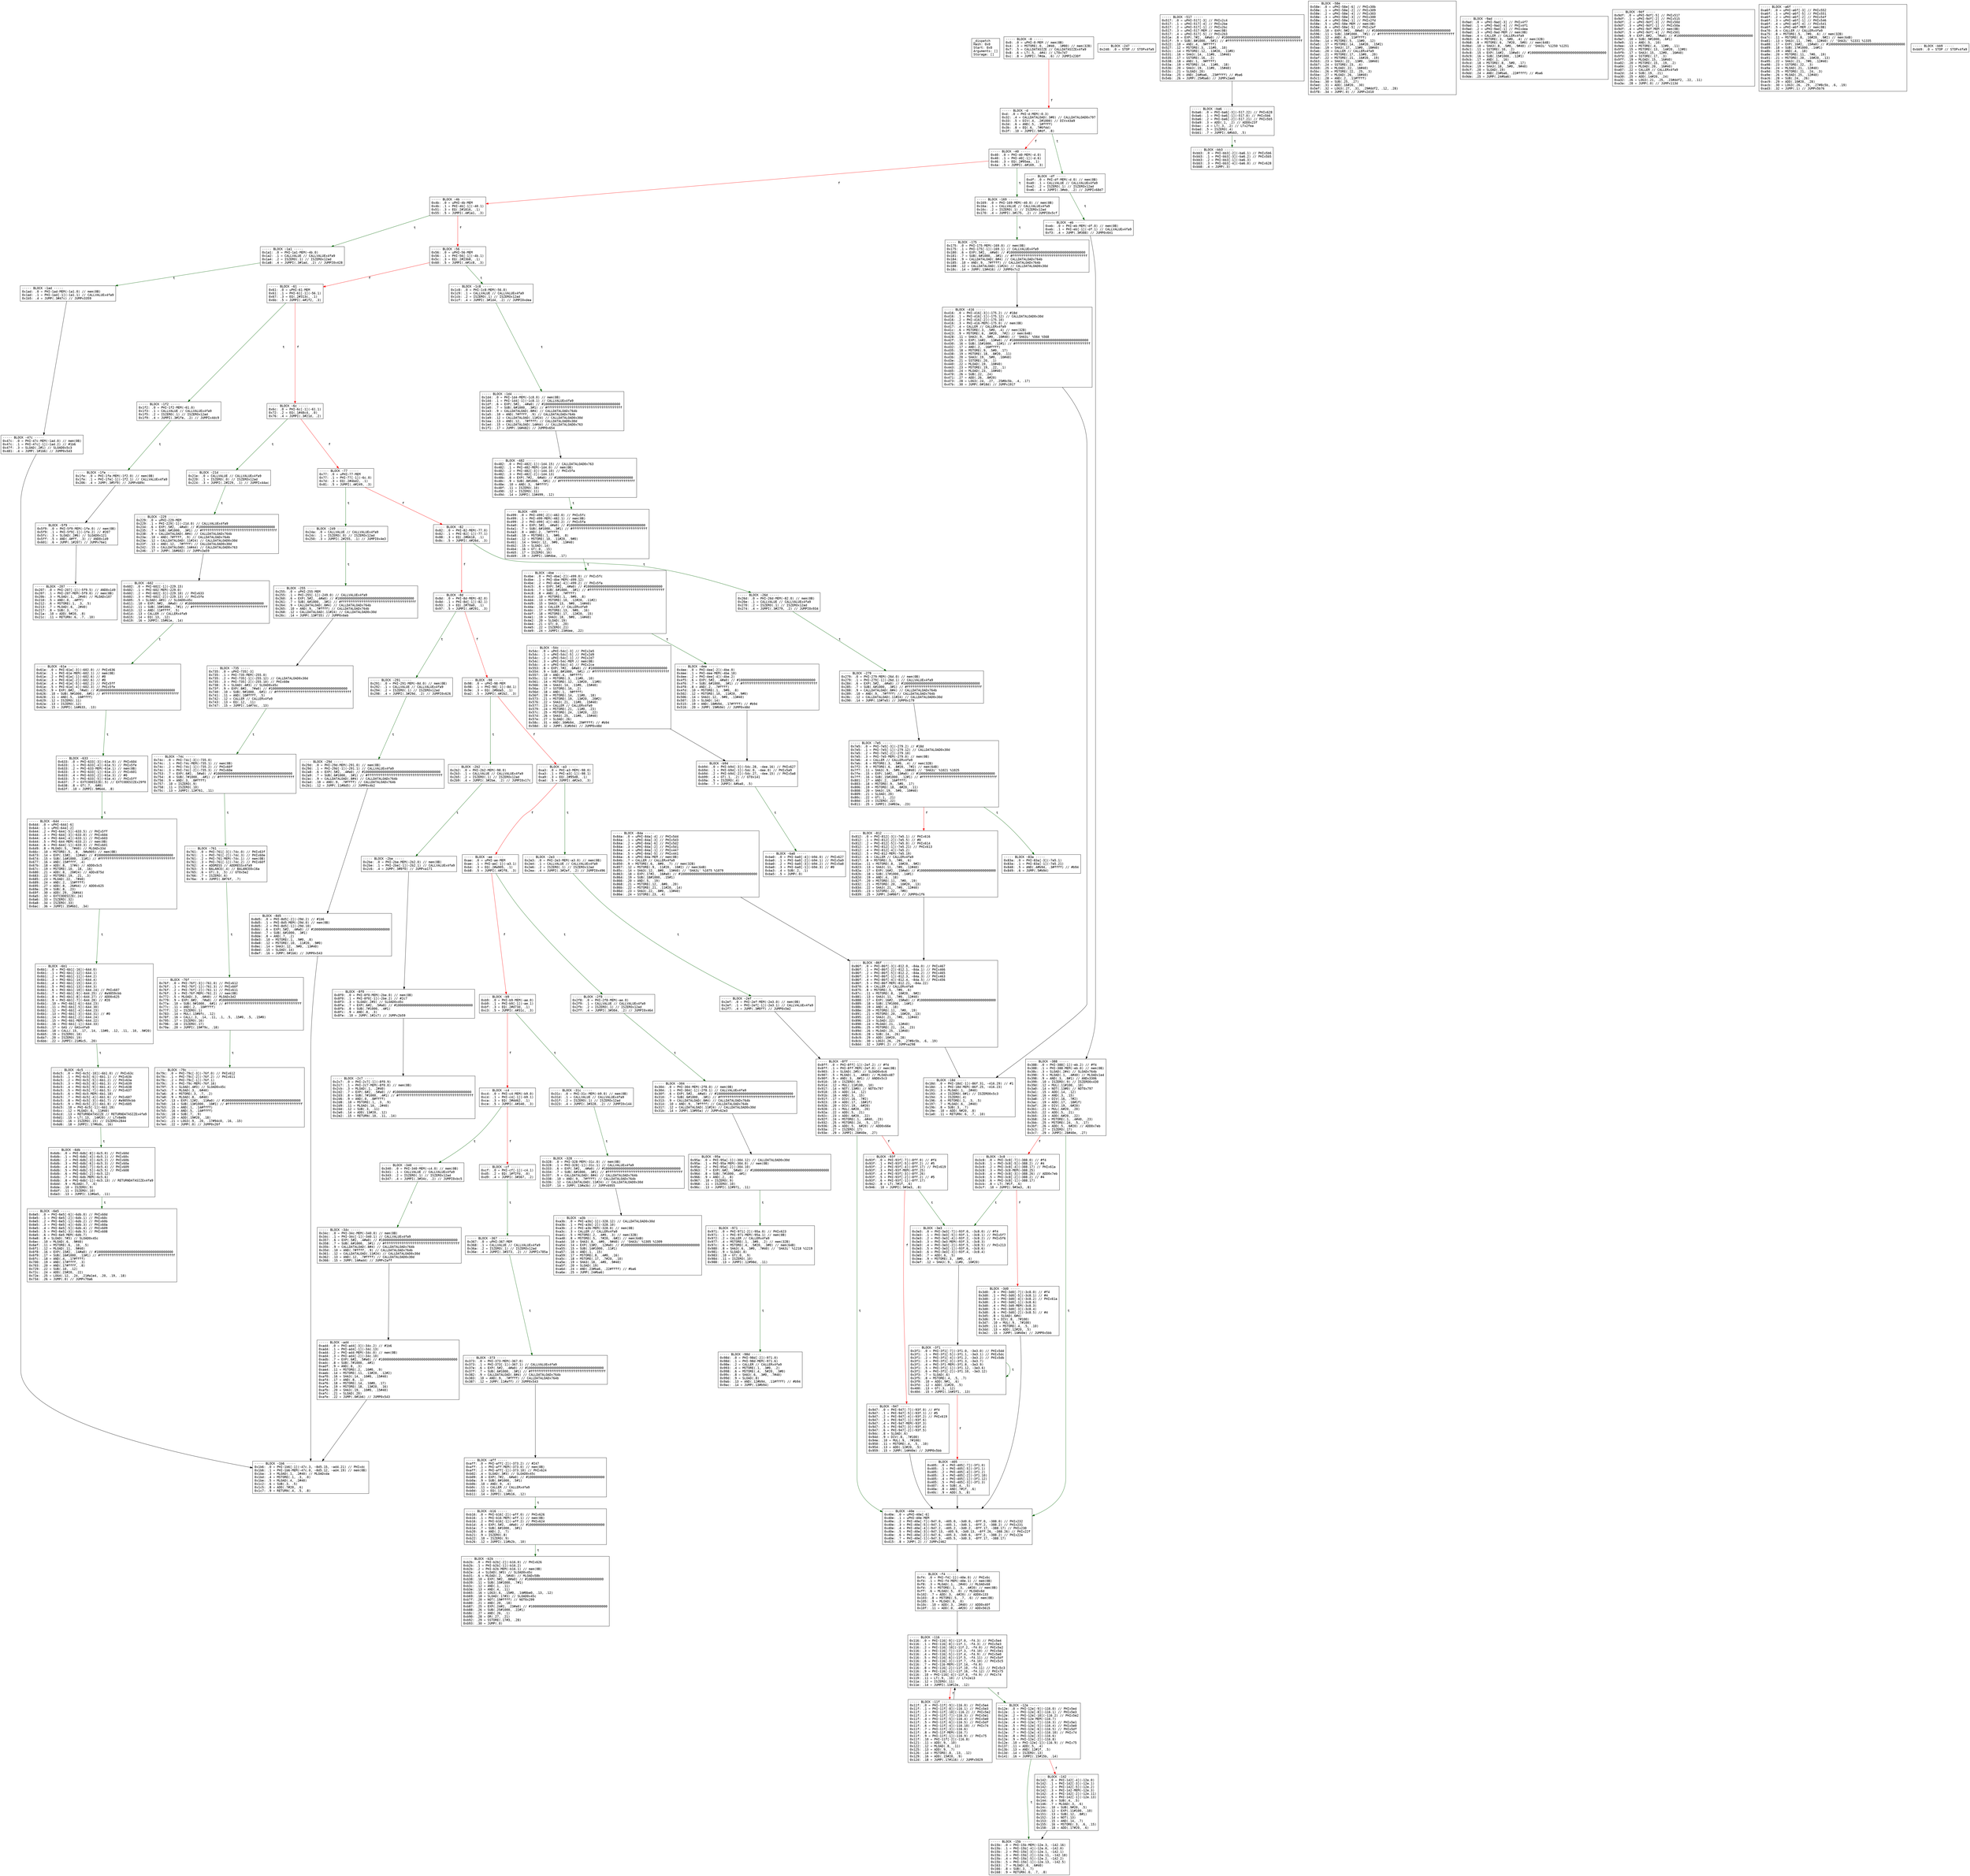 
digraph G {
graph [fontname = "consolas"];
node  [fontname = "consolas"];
edge  [fontname = "consolas"];
ff [label="{_dispatch\lHash: 0x0\lStart: 0x0\lArguments: []\lStorage: []\l}", shape="record"];
block_0 [label="----- BLOCK ~0 -----\l0x0: .0 = uPHI~0-MEM // mem(0B)\l0x4: .3 = MSTORE(.0, .2#40, .1#80) // mem(32B)\l0x7: .5 = CALLDATASIZE // CALLDATASIZEx4fa9\l0x8: .6 = LT(.5, .4#4) // LT0x7d7\l0xc: .8 = JUMPI(.7#da, .6) // JUMPIx230f\l", shape="record"];
block_d [label="----- BLOCK ~d -----\l0xd: .0 = PHI~d-MEM(~0.3)\l0x32: .4 = CALLDATALOAD(.3#0) // CALLDATALOAD0x797\l0x33: .5 = DIV(.4, .2#1000) // DIVx43a9\l0x34: .6 = AND(.5, .1#ffff)\l0x3b: .8 = EQ(.6, .7#6fdd)\l0x3f: .10 = JUMPI(.9#df, .8)\l", shape="record"];
block_40 [label="----- BLOCK ~40 -----\l0x40: .0 = PHI~40-MEM(~d.0)\l0x40: .1 = PHI~40[-1](~d.6)\l0x46: .3 = EQ(.2#95ea, .1)\l0x4a: .5 = JUMPI(.4#169, .3)\l", shape="record"];
block_4b [label="----- BLOCK ~4b -----\l0x4b: .0 = uPHI~4b-MEM\l0x4b: .1 = PHI~4b[-1](~40.1)\l0x51: .3 = EQ(.2#1816, .1)\l0x55: .5 = JUMPI(.4#1a1, .3)\l", shape="record"];
block_56 [label="----- BLOCK ~56 -----\l0x56: .0 = uPHI~56-MEM\l0x56: .1 = PHI~56[-1](~4b.1)\l0x5c: .3 = EQ(.2#23b8, .1)\l0x60: .5 = JUMPI(.4#1c8, .3)\l", shape="record"];
block_61 [label="----- BLOCK ~61 -----\l0x61: .0 = uPHI~61-MEM\l0x61: .1 = PHI~61[-1](~56.1)\l0x67: .3 = EQ(.2#313c, .1)\l0x6b: .5 = JUMPI(.4#1f2, .3)\l", shape="record"];
block_6c [label="----- BLOCK ~6c -----\l0x6c: .0 = PHI~6c[-1](~61.1)\l0x72: .2 = EQ(.1#48c4, .0)\l0x76: .4 = JUMPI(.3#21d, .2)\l", shape="record"];
block_77 [label="----- BLOCK ~77 -----\l0x77: .0 = uPHI~77-MEM\l0x77: .1 = PHI~77[-1](~6c.0)\l0x7d: .3 = EQ(.2#4bd2, .1)\l0x81: .5 = JUMPI(.4#249, .3)\l", shape="record"];
block_82 [label="----- BLOCK ~82 -----\l0x82: .0 = PHI~82-MEM(~77.0)\l0x82: .1 = PHI~82[-1](~77.1)\l0x88: .3 = EQ(.2#6618, .1)\l0x8c: .5 = JUMPI(.4#26d, .3)\l", shape="record"];
block_8d [label="----- BLOCK ~8d -----\l0x8d: .0 = PHI~8d-MEM(~82.0)\l0x8d: .1 = PHI~8d[-1](~82.1)\l0x93: .3 = EQ(.2#70a0, .1)\l0x97: .5 = JUMPI(.4#291, .3)\l", shape="record"];
block_98 [label="----- BLOCK ~98 -----\l0x98: .0 = uPHI~98-MEM\l0x98: .1 = PHI~98[-1](~8d.1)\l0x9e: .3 = EQ(.2#8da5, .1)\l0xa2: .5 = JUMPI(.4#2b2, .3)\l", shape="record"];
block_a3 [label="----- BLOCK ~a3 -----\l0xa3: .0 = PHI~a3-MEM(~98.0)\l0xa3: .1 = PHI~a3[-1](~98.1)\l0xa9: .3 = EQ(.2#95d8, .1)\l0xad: .5 = JUMPI(.4#2e3, .3)\l", shape="record"];
block_ae [label="----- BLOCK ~ae -----\l0xae: .0 = uPHI~ae-MEM\l0xae: .1 = PHI~ae[-1](~a3.1)\l0xb4: .3 = EQ(.2#a905, .1)\l0xb8: .5 = JUMPI(.4#2f8, .3)\l", shape="record"];
block_b9 [label="----- BLOCK ~b9 -----\l0xb9: .0 = PHI~b9-MEM(~ae.0)\l0xb9: .1 = PHI~b9[-1](~ae.1)\l0xbf: .3 = EQ(.2#d73d, .1)\l0xc3: .5 = JUMPI(.4#31c, .3)\l", shape="record"];
block_c4 [label="----- BLOCK ~c4 -----\l0xc4: .0 = PHI~c4-MEM(~b9.0)\l0xc4: .1 = PHI~c4[-1](~b9.1)\l0xca: .3 = EQ(.2#dd62, .1)\l0xce: .5 = JUMPI(.4#340, .3)\l", shape="record"];
block_cf [label="----- BLOCK ~cf -----\l0xcf: .0 = PHI~cf[-1](~c4.1)\l0xd5: .2 = EQ(.1#f2fd, .0)\l0xd9: .4 = JUMPI(.3#367, .2)\l", shape="record"];
block_df [label="----- BLOCK ~df -----\l0xdf: .0 = PHI~df-MEM(~d.0) // mem(0B)\l0xe0: .1 = CALLVALUE // CALLVALUEx4fa9\l0xe2: .2 = ISZERO(.1) // ISZEROx12ad\l0xe6: .4 = JUMPI(.3#eb, .2) // JUMPIx68d7\l", shape="record"];
block_eb [label="----- BLOCK ~eb -----\l0xeb: .0 = PHI~eb-MEM(~df.0) // mem(0B)\l0xeb: .1 = PHI~eb[-1](~df.1) // CALLVALUEx4fa9\l0xf3: .4 = JUMP(.3#388) // JUMP0x641\l", shape="record"];
block_f4 [label="----- BLOCK ~f4 -----\l0xf4: .0 = PHI~f4[-1](~40e.0) // PHIx6c\l0xf4: .1 = PHI~f4-MEM(~40e.1) // mem(0B)\l0xf8: .3 = MLOAD(.1, .2#40) // MLOADx68\l0xfd: .5 = MSTORE(.1, .3, .4#20) // mem(0B)\l0xff: .6 = MLOAD(.5, .0) // MLOADx6d\l0x102: .7 = ADD(.3, .4#20) // ADD0x133\l0x103: .8 = MSTORE(.5, .7, .6) // mem(0B)\l0x105: .9 = MLOAD(.8, .0)\l0x10c: .10 = ADD(.3, .2#40) // ADD0x40f\l0x10f: .11 = ADD(.0, .4#20) // ADDx5615\l", shape="record"];
block_116 [label="----- BLOCK ~116 -----\l0x116: .0 = PHI~116[-9](~11f.0, ~f4.3) // PHIx5e4\l0x116: .1 = PHI~116[-8](~11f.1, ~f4.3) // PHIx5e3\l0x116: .2 = PHI~116[-10](~11f.2, ~f4.0) // PHIx5e2\l0x116: .3 = PHI~116[-7](~11f.3, ~f4.10) // PHIx5e1\l0x116: .4 = PHI~116[-5](~11f.4, ~f4.9) // PHIx5e0\l0x116: .5 = PHI~116[-6](~11f.5, ~f4.11) // PHIx5df\l0x116: .6 = PHI~116[-3](~11f.7, ~f4.10) // PHIx5c5\l0x116: .7 = PHI~116-MEM(~11f.14, ~f4.8)\l0x116: .8 = PHI~116[-2](~11f.10, ~f4.11) // PHIx5c3\l0x116: .9 = PHI~116[-1](~11f.16, ~f4.12) // PHIx75\l0x116: .10 = PHI~116[-4](~11f.6, ~f4.9) // PHIx74\l0x119: .11 = LT(.9, .10) // LTx2e13\l0x11a: .12 = ISZERO(.11)\l0x11e: .14 = JUMPI(.13#12e, .12)\l", shape="record"];
block_11f [label="----- BLOCK ~11f -----\l0x11f: .0 = PHI~11f[-9](~116.0) // PHIx5e4\l0x11f: .1 = PHI~11f[-8](~116.1) // PHIx5e3\l0x11f: .2 = PHI~11f[-10](~116.2) // PHIx5e2\l0x11f: .3 = PHI~11f[-7](~116.3) // PHIx5e1\l0x11f: .4 = PHI~11f[-5](~116.4) // PHIx5e0\l0x11f: .5 = PHI~11f[-6](~116.5) // PHIx5df\l0x11f: .6 = PHI~11f[-4](~116.10) // PHIx74\l0x11f: .7 = PHI~11f[-3](~116.6)\l0x11f: .8 = PHI~11f-MEM(~116.7)\l0x11f: .9 = PHI~11f[-1](~116.9) // PHIx75\l0x11f: .10 = PHI~11f[-2](~116.8)\l0x121: .11 = ADD(.9, .10)\l0x122: .12 = MLOAD(.8, .11)\l0x125: .13 = ADD(.9, .7)\l0x126: .14 = MSTORE(.8, .13, .12)\l0x129: .16 = ADD(.15#20, .9)\l0x12d: .18 = JUMP(.17#116) // JUMPx5029\l", shape="record"];
block_12e [label="----- BLOCK ~12e -----\l0x12e: .0 = PHI~12e[-9](~116.0) // PHIx5e4\l0x12e: .1 = PHI~12e[-8](~116.1) // PHIx5e3\l0x12e: .2 = PHI~12e[-10](~116.2) // PHIx5e2\l0x12e: .3 = PHI~12e-MEM(~116.7)\l0x12e: .4 = PHI~12e[-7](~116.3) // PHIx5e1\l0x12e: .5 = PHI~12e[-5](~116.4) // PHIx5e0\l0x12e: .6 = PHI~12e[-6](~116.5) // PHIx5df\l0x12e: .7 = PHI~12e[-4](~116.10) // PHIx74\l0x12e: .8 = PHI~12e[-3](~116.6)\l0x12e: .9 = PHI~12e[-2](~116.8)\l0x12e: .10 = PHI~12e[-1](~116.9) // PHIx75\l0x137: .11 = ADD(.5, .4)\l0x13b: .13 = AND(.12#1f, .5)\l0x13d: .14 = ISZERO(.13)\l0x141: .16 = JUMPI(.15#15b, .14)\l", shape="record"];
block_142 [label="----- BLOCK ~142 -----\l0x142: .0 = PHI~142[-4](~12e.0)\l0x142: .1 = PHI~142[-3](~12e.1)\l0x142: .2 = PHI~142[-5](~12e.2)\l0x142: .3 = PHI~142-MEM(~12e.3)\l0x142: .4 = PHI~142[-2](~12e.11)\l0x142: .5 = PHI~142[-1](~12e.13)\l0x144: .6 = SUB(.4, .5)\l0x146: .7 = MLOAD(.3, .6)\l0x14c: .10 = SUB(.9#20, .5)\l0x150: .12 = EXP(.11#100, .10)\l0x151: .13 = SUB(.12, .8#1)\l0x152: .14 = NOT(.13)\l0x153: .15 = AND(.14, .7)\l0x155: .16 = MSTORE(.3, .6, .15)\l0x158: .18 = ADD(.17#20, .6)\l", shape="record"];
block_15b [label="----- BLOCK ~15b -----\l0x15b: .0 = PHI~15b-MEM(~12e.3, ~142.16)\l0x15b: .1 = PHI~15b[-4](~12e.0, ~142.0)\l0x15b: .2 = PHI~15b[-3](~12e.1, ~142.1)\l0x15b: .3 = PHI~15b[-2](~12e.11, ~142.18)\l0x15b: .4 = PHI~15b[-5](~12e.2, ~142.2)\l0x15b: .5 = PHI~15b[-1](~12e.13, ~142.5)\l0x163: .7 = MLOAD(.0, .6#40)\l0x166: .8 = SUB(.3, .7)\l0x168: .9 = RETURN(.0, .7, .8)\l", shape="record"];
block_169 [label="----- BLOCK ~169 -----\l0x169: .0 = PHI~169-MEM(~40.0) // mem(0B)\l0x16a: .1 = CALLVALUE // CALLVALUEx4fa9\l0x16c: .2 = ISZERO(.1) // ISZEROx12ad\l0x170: .4 = JUMPI(.3#175, .2) // JUMPI0x5cf\l", shape="record"];
block_175 [label="----- BLOCK ~175 -----\l0x175: .0 = PHI~175-MEM(~169.0) // mem(0B)\l0x175: .1 = PHI~175[-1](~169.1) // CALLVALUEx4fa9\l0x180: .6 = EXP(.5#2, .4#a0) // #10000000000000000000000000000000000000000\l0x181: .7 = SUB(.6#1000, .3#1) // #ffffffffffffffffffffffffffffffffffffffff\l0x184: .9 = CALLDATALOAD(.8#4) // CALLDATALOADx764b\l0x185: .10 = AND(.9, .7#ffff) // CALLDATALOADx764b\l0x188: .12 = CALLDATALOAD(.11#24) // CALLDATALOAD0x30d\l0x18c: .14 = JUMP(.13#416) // JUMP0x7c2\l", shape="record"];
block_18d [label="----- BLOCK ~18d -----\l0x18d: .0 = PHI~18d[-1](~86f.31, ~416.29) // #1\l0x18d: .1 = PHI~18d-MEM(~86f.25, ~416.23)\l0x191: .3 = MLOAD(.1, .2#40)\l0x193: .4 = ISZERO(.0#1) // ISZERO0x5c3\l0x194: .5 = ISZERO(.4)\l0x196: .6 = MSTORE(.1, .3, .5)\l0x197: .7 = MLOAD(.6, .2#40)\l0x19b: .8 = SUB(.3, .7)\l0x19e: .10 = ADD(.9#20, .8)\l0x1a0: .11 = RETURN(.6, .7, .10)\l", shape="record"];
block_1a1 [label="----- BLOCK ~1a1 -----\l0x1a1: .0 = PHI~1a1-MEM(~4b.0)\l0x1a2: .1 = CALLVALUE // CALLVALUEx4fa9\l0x1a4: .2 = ISZERO(.1) // ISZEROx12ad\l0x1a8: .4 = JUMPI(.3#1ad, .2) // JUMPI0x428\l", shape="record"];
block_1ad [label="----- BLOCK ~1ad -----\l0x1ad: .0 = PHI~1ad-MEM(~1a1.0) // mem(0B)\l0x1ad: .1 = PHI~1ad[-1](~1a1.1) // CALLVALUEx4fa9\l0x1b5: .4 = JUMP(.3#47c) // JUMPx3359\l", shape="record"];
block_1b6 [label="----- BLOCK ~1b6 -----\l0x1b6: .0 = PHI~1b6[-1](~47c.3, ~8d5.15, ~ad4.21) // PHIxdc\l0x1b6: .1 = PHI~1b6-MEM(~47c.0, ~8d5.12, ~ad4.19) // mem(0B)\l0x1ba: .3 = MLOAD(.1, .2#40) // MLOADxda\l0x1bd: .4 = MSTORE(.1, .3, .0)\l0x1be: .5 = MLOAD(.4, .2#40)\l0x1c2: .6 = SUB(.3, .5)\l0x1c5: .8 = ADD(.7#20, .6)\l0x1c7: .9 = RETURN(.4, .5, .8)\l", shape="record"];
block_1c8 [label="----- BLOCK ~1c8 -----\l0x1c8: .0 = PHI~1c8-MEM(~56.0)\l0x1c9: .1 = CALLVALUE // CALLVALUEx4fa9\l0x1cb: .2 = ISZERO(.1) // ISZEROx12ad\l0x1cf: .4 = JUMPI(.3#1d4, .2) // JUMPI0xdea\l", shape="record"];
block_1d4 [label="----- BLOCK ~1d4 -----\l0x1d4: .0 = PHI~1d4-MEM(~1c8.0) // mem(0B)\l0x1d4: .1 = PHI~1d4[-1](~1c8.1) // CALLVALUEx4fa9\l0x1df: .6 = EXP(.5#2, .4#a0) // #10000000000000000000000000000000000000000\l0x1e0: .7 = SUB(.6#1000, .3#1) // #ffffffffffffffffffffffffffffffffffffffff\l0x1e3: .9 = CALLDATALOAD(.8#4) // CALLDATALOADx764b\l0x1e5: .10 = AND(.7#ffff, .9) // CALLDATALOADx764b\l0x1e9: .12 = CALLDATALOAD(.11#24) // CALLDATALOAD0x30d\l0x1ea: .13 = AND(.12, .7#ffff) // CALLDATALOAD0x30d\l0x1ed: .15 = CALLDATALOAD(.14#44) // CALLDATALOAD0x763\l0x1f1: .17 = JUMP(.16#482) // JUMP0x654\l", shape="record"];
block_1f2 [label="----- BLOCK ~1f2 -----\l0x1f2: .0 = PHI~1f2-MEM(~61.0)\l0x1f3: .1 = CALLVALUE // CALLVALUEx4fa9\l0x1f5: .2 = ISZERO(.1) // ISZEROx12ad\l0x1f9: .4 = JUMPI(.3#1fe, .2) // JUMPIx4dc9\l", shape="record"];
block_1fe [label="----- BLOCK ~1fe -----\l0x1fe: .0 = PHI~1fe-MEM(~1f2.0) // mem(0B)\l0x1fe: .1 = PHI~1fe[-1](~1f2.1) // CALLVALUEx4fa9\l0x206: .4 = JUMP(.3#5f9) // JUMPx689c\l", shape="record"];
block_207 [label="----- BLOCK ~207 -----\l0x207: .0 = PHI~207[-1](~5f9.5) // AND0x149\l0x207: .1 = PHI~207-MEM(~5f9.0) // mem(0B)\l0x20b: .3 = MLOAD(.1, .2#40) // MLOADx107\l0x210: .5 = AND(.0, .4#ff)\l0x212: .6 = MSTORE(.1, .3, .5)\l0x213: .7 = MLOAD(.6, .2#40)\l0x217: .8 = SUB(.3, .7)\l0x21a: .10 = ADD(.9#20, .8)\l0x21c: .11 = RETURN(.6, .7, .10)\l", shape="record"];
block_21d [label="----- BLOCK ~21d -----\l0x21e: .0 = CALLVALUE // CALLVALUEx4fa9\l0x220: .1 = ISZERO(.0) // ISZEROx12ad\l0x224: .3 = JUMPI(.2#229, .1) // JUMPIx44ac\l", shape="record"];
block_229 [label="----- BLOCK ~229 -----\l0x229: .0 = uPHI~229-MEM\l0x229: .1 = PHI~229[-1](~21d.0) // CALLVALUEx4fa9\l0x234: .6 = EXP(.5#2, .4#a0) // #10000000000000000000000000000000000000000\l0x235: .7 = SUB(.6#1000, .3#1) // #ffffffffffffffffffffffffffffffffffffffff\l0x238: .9 = CALLDATALOAD(.8#4) // CALLDATALOADx764b\l0x23a: .10 = AND(.7#ffff, .9) // CALLDATALOADx764b\l0x23e: .12 = CALLDATALOAD(.11#24) // CALLDATALOAD0x30d\l0x23f: .13 = AND(.12, .7#ffff) // CALLDATALOAD0x30d\l0x242: .15 = CALLDATALOAD(.14#44) // CALLDATALOAD0x763\l0x246: .17 = JUMP(.16#602) // JUMPx3a59\l", shape="record"];
block_247 [label="----- BLOCK ~247 -----\l0x248: .0 = STOP // STOPx4fa9\l", shape="record"];
block_249 [label="----- BLOCK ~249 -----\l0x24a: .0 = CALLVALUE // CALLVALUEx4fa9\l0x24c: .1 = ISZERO(.0) // ISZEROx12ad\l0x250: .3 = JUMPI(.2#255, .1) // JUMPI0x4e3\l", shape="record"];
block_255 [label="----- BLOCK ~255 -----\l0x255: .0 = uPHI~255-MEM\l0x255: .1 = PHI~255[-1](~249.0) // CALLVALUEx4fa9\l0x260: .6 = EXP(.5#2, .4#a0) // #10000000000000000000000000000000000000000\l0x261: .7 = SUB(.6#1000, .3#1) // #ffffffffffffffffffffffffffffffffffffffff\l0x264: .9 = CALLDATALOAD(.8#4) // CALLDATALOADx764b\l0x265: .10 = AND(.9, .7#ffff) // CALLDATALOADx764b\l0x268: .12 = CALLDATALOAD(.11#24) // CALLDATALOAD0x30d\l0x26c: .14 = JUMP(.13#735) // JUMP0x6eb\l", shape="record"];
block_26d [label="----- BLOCK ~26d -----\l0x26d: .0 = PHI~26d-MEM(~82.0) // mem(0B)\l0x26e: .1 = CALLVALUE // CALLVALUEx4fa9\l0x270: .2 = ISZERO(.1) // ISZEROx12ad\l0x274: .4 = JUMPI(.3#279, .2) // JUMPI0x934\l", shape="record"];
block_279 [label="----- BLOCK ~279 -----\l0x279: .0 = PHI~279-MEM(~26d.0) // mem(0B)\l0x279: .1 = PHI~279[-1](~26d.1) // CALLVALUEx4fa9\l0x284: .6 = EXP(.5#2, .4#a0) // #10000000000000000000000000000000000000000\l0x285: .7 = SUB(.6#1000, .3#1) // #ffffffffffffffffffffffffffffffffffffffff\l0x288: .9 = CALLDATALOAD(.8#4) // CALLDATALOADx764b\l0x289: .10 = AND(.9, .7#ffff) // CALLDATALOADx764b\l0x28c: .12 = CALLDATALOAD(.11#24) // CALLDATALOAD0x30d\l0x290: .14 = JUMP(.13#7e5) // JUMP0x179\l", shape="record"];
block_291 [label="----- BLOCK ~291 -----\l0x291: .0 = PHI~291-MEM(~8d.0) // mem(0B)\l0x292: .1 = CALLVALUE // CALLVALUEx4fa9\l0x294: .2 = ISZERO(.1) // ISZEROx12ad\l0x298: .4 = JUMPI(.3#29d, .2) // JUMPI0x626\l", shape="record"];
block_29d [label="----- BLOCK ~29d -----\l0x29d: .0 = PHI~29d-MEM(~291.0) // mem(0B)\l0x29d: .1 = PHI~29d[-1](~291.1) // CALLVALUEx4fa9\l0x2a8: .6 = EXP(.5#2, .4#a0) // #10000000000000000000000000000000000000000\l0x2a9: .7 = SUB(.6#1000, .3#1) // #ffffffffffffffffffffffffffffffffffffffff\l0x2ac: .9 = CALLDATALOAD(.8#4) // CALLDATALOADx764b\l0x2ad: .10 = AND(.9, .7#ffff) // CALLDATALOADx764b\l0x2b1: .12 = JUMP(.11#8d5) // JUMP0x4b2\l", shape="record"];
block_2b2 [label="----- BLOCK ~2b2 -----\l0x2b2: .0 = PHI~2b2-MEM(~98.0)\l0x2b3: .1 = CALLVALUE // CALLVALUEx4fa9\l0x2b5: .2 = ISZERO(.1) // ISZEROx12ad\l0x2b9: .4 = JUMPI(.3#2be, .2) // JUMPI0x17c\l", shape="record"];
block_2be [label="----- BLOCK ~2be -----\l0x2be: .0 = PHI~2be-MEM(~2b2.0) // mem(0B)\l0x2be: .1 = PHI~2be[-1](~2b2.1) // CALLVALUEx4fa9\l0x2c6: .4 = JUMP(.3#8f0) // JUMPxa171\l", shape="record"];
block_2c7 [label="----- BLOCK ~2c7 -----\l0x2c7: .0 = PHI~2c7[-1](~8f0.9)\l0x2c7: .1 = PHI~2c7-MEM(~8f0.0) // mem(0B)\l0x2cb: .3 = MLOAD(.1, .2#40)\l0x2d2: .7 = EXP(.6#2, .5#a0) // #10000000000000000000000000000000000000000\l0x2d3: .8 = SUB(.7#1000, .4#1) // #ffffffffffffffffffffffffffffffffffffffff\l0x2d6: .9 = AND(.0, .8#ffff)\l0x2d8: .10 = MSTORE(.1, .3, .9)\l0x2d9: .11 = MLOAD(.10, .2#40)\l0x2dd: .12 = SUB(.3, .11)\l0x2e0: .14 = ADD(.13#20, .12)\l0x2e2: .15 = RETURN(.10, .11, .14)\l", shape="record"];
block_2e3 [label="----- BLOCK ~2e3 -----\l0x2e3: .0 = PHI~2e3-MEM(~a3.0) // mem(0B)\l0x2e4: .1 = CALLVALUE // CALLVALUEx4fa9\l0x2e6: .2 = ISZERO(.1) // ISZEROx12ad\l0x2ea: .4 = JUMPI(.3#2ef, .2) // JUMPI0x496\l", shape="record"];
block_2ef [label="----- BLOCK ~2ef -----\l0x2ef: .0 = PHI~2ef-MEM(~2e3.0) // mem(0B)\l0x2ef: .1 = PHI~2ef[-1](~2e3.1) // CALLVALUEx4fa9\l0x2f7: .4 = JUMP(.3#8ff) // JUMP0x5e2\l", shape="record"];
block_2f8 [label="----- BLOCK ~2f8 -----\l0x2f8: .0 = PHI~2f8-MEM(~ae.0)\l0x2f9: .1 = CALLVALUE // CALLVALUEx4fa9\l0x2fb: .2 = ISZERO(.1) // ISZEROx12ad\l0x2ff: .4 = JUMPI(.3#304, .2) // JUMPI0x464\l", shape="record"];
block_304 [label="----- BLOCK ~304 -----\l0x304: .0 = PHI~304-MEM(~2f8.0) // mem(0B)\l0x304: .1 = PHI~304[-1](~2f8.1) // CALLVALUEx4fa9\l0x30f: .6 = EXP(.5#2, .4#a0) // #10000000000000000000000000000000000000000\l0x310: .7 = SUB(.6#1000, .3#1) // #ffffffffffffffffffffffffffffffffffffffff\l0x313: .9 = CALLDATALOAD(.8#4) // CALLDATALOADx764b\l0x314: .10 = AND(.9, .7#ffff) // CALLDATALOADx764b\l0x317: .12 = CALLDATALOAD(.11#24) // CALLDATALOAD0x30d\l0x31b: .14 = JUMP(.13#95a) // JUMPx62e3\l", shape="record"];
block_31c [label="----- BLOCK ~31c -----\l0x31c: .0 = PHI~31c-MEM(~b9.0) // mem(0B)\l0x31d: .1 = CALLVALUE // CALLVALUEx4fa9\l0x31f: .2 = ISZERO(.1) // ISZEROx12ad\l0x323: .4 = JUMPI(.3#328, .2) // JUMPI0x144\l", shape="record"];
block_328 [label="----- BLOCK ~328 -----\l0x328: .0 = PHI~328-MEM(~31c.0) // mem(0B)\l0x328: .1 = PHI~328[-1](~31c.1) // CALLVALUEx4fa9\l0x333: .6 = EXP(.5#2, .4#a0) // #10000000000000000000000000000000000000000\l0x334: .7 = SUB(.6#1000, .3#1) // #ffffffffffffffffffffffffffffffffffffffff\l0x337: .9 = CALLDATALOAD(.8#4) // CALLDATALOADx764b\l0x338: .10 = AND(.9, .7#ffff) // CALLDATALOADx764b\l0x33b: .12 = CALLDATALOAD(.11#24) // CALLDATALOAD0x30d\l0x33f: .14 = JUMP(.13#a3b) // JUMPx6955\l", shape="record"];
block_340 [label="----- BLOCK ~340 -----\l0x340: .0 = PHI~340-MEM(~c4.0) // mem(0B)\l0x341: .1 = CALLVALUE // CALLVALUEx4fa9\l0x343: .2 = ISZERO(.1) // ISZEROx12ad\l0x347: .4 = JUMPI(.3#34c, .2) // JUMPI0xbc5\l", shape="record"];
block_34c [label="----- BLOCK ~34c -----\l0x34c: .0 = PHI~34c-MEM(~340.0) // mem(0B)\l0x34c: .1 = PHI~34c[-1](~340.1) // CALLVALUEx4fa9\l0x357: .6 = EXP(.5#2, .4#a0) // #10000000000000000000000000000000000000000\l0x358: .7 = SUB(.6#1000, .3#1) // #ffffffffffffffffffffffffffffffffffffffff\l0x35b: .9 = CALLDATALOAD(.8#4) // CALLDATALOADx764b\l0x35d: .10 = AND(.7#ffff, .9) // CALLDATALOADx764b\l0x361: .12 = CALLDATALOAD(.11#24) // CALLDATALOAD0x30d\l0x362: .13 = AND(.12, .7#ffff) // CALLDATALOAD0x30d\l0x366: .15 = JUMP(.14#ad4) // JUMPx2aff\l", shape="record"];
block_367 [label="----- BLOCK ~367 -----\l0x367: .0 = uPHI~367-MEM\l0x368: .1 = CALLVALUE // CALLVALUEx4fa9\l0x36a: .2 = ISZERO(.1) // ISZEROx12ad\l0x36e: .4 = JUMPI(.3#373, .2) // JUMPIx785a\l", shape="record"];
block_373 [label="----- BLOCK ~373 -----\l0x373: .0 = PHI~373-MEM(~367.0)\l0x373: .1 = PHI~373[-1](~367.1) // CALLVALUEx4fa9\l0x37e: .6 = EXP(.5#2, .4#a0) // #10000000000000000000000000000000000000000\l0x37f: .7 = SUB(.6#1000, .3#1) // #ffffffffffffffffffffffffffffffffffffffff\l0x382: .9 = CALLDATALOAD(.8#4) // CALLDATALOADx764b\l0x383: .10 = AND(.9, .7#ffff) // CALLDATALOADx764b\l0x387: .12 = JUMP(.11#aff) // JUMP0x543\l", shape="record"];
block_388 [label="----- BLOCK ~388 -----\l0x388: .0 = PHI~388[-1](~eb.2) // #f4\l0x388: .1 = PHI~388-MEM(~eb.0) // mem(0B)\l0x38c: .3 = SLOAD(.2#4) // SLOADx764b\l0x390: .5 = MLOAD(.1, .4#40) // MLOADx1e4\l0x398: .9 = AND(.3, .8#1) // ANDx3306\l0x399: .10 = ISZERO(.9) // ISZERO0x430\l0x39d: .12 = MUL(.11#100, .10)\l0x3a0: .14 = NOT(.13#0) // NOT0x797\l0x3a1: .15 = ADD(.14, .12)\l0x3a4: .16 = AND(.3, .15)\l0x3a8: .17 = DIV(.16, .7#2)\l0x3ac: .19 = ADD(.17, .18#1f)\l0x3af: .20 = DIV(.19, .6#20)\l0x3b1: .21 = MUL(.6#20, .20)\l0x3b3: .22 = ADD(.5, .21)\l0x3b5: .23 = ADD(.6#20, .22)\l0x3b8: .24 = MSTORE(.1, .4#40, .23)\l0x3bb: .25 = MSTORE(.24, .5, .17)\l0x3bf: .26 = ADD(.5, .6#20) // ADD0x7eb\l0x3c3: .27 = ISZERO(.17)\l0x3c7: .29 = JUMPI(.28#40e, .27)\l", shape="record"];
block_3c8 [label="----- BLOCK ~3c8 -----\l0x3c8: .0 = PHI~3c8[-7](~388.0) // #f4\l0x3c8: .1 = PHI~3c8[-5](~388.2) // #4\l0x3c8: .2 = PHI~3c8[-4](~388.17) // PHIx61a\l0x3c8: .3 = PHI~3c8-MEM(~388.25)\l0x3c8: .4 = PHI~3c8[-3](~388.26) // ADD0x7eb\l0x3c8: .5 = PHI~3c8[-2](~388.2) // #4\l0x3c8: .6 = PHI~3c8[-1](~388.17)\l0x3cb: .8 = LT(.7#1f, .6)\l0x3cf: .10 = JUMPI(.9#3e3, .8)\l", shape="record"];
block_3d0 [label="----- BLOCK ~3d0 -----\l0x3d0: .0 = PHI~3d0[-7](~3c8.0) // #f4\l0x3d0: .1 = PHI~3d0[-5](~3c8.1) // #4\l0x3d0: .2 = PHI~3d0[-4](~3c8.2) // PHIx61a\l0x3d0: .3 = PHI~3d0[-1](~3c8.6)\l0x3d0: .4 = PHI~3d0-MEM(~3c8.3)\l0x3d0: .5 = PHI~3d0[-3](~3c8.4)\l0x3d0: .6 = PHI~3d0[-2](~3c8.5) // #4\l0x3d5: .8 = SLOAD(.6#4)\l0x3d6: .9 = DIV(.8, .7#100)\l0x3d7: .10 = MUL(.9, .7#100)\l0x3d9: .11 = MSTORE(.4, .5, .10)\l0x3dd: .13 = ADD(.12#20, .5)\l0x3e2: .15 = JUMP(.14#40e) // JUMP0x5bb\l", shape="record"];
block_3e3 [label="----- BLOCK ~3e3 -----\l0x3e3: .0 = PHI~3e3[-7](~93f.0, ~3c8.0) // #f4\l0x3e3: .1 = PHI~3e3[-5](~93f.1, ~3c8.1) // PHIx5f7\l0x3e3: .2 = PHI~3e3[-4](~93f.2, ~3c8.2) // PHIx5f6\l0x3e3: .3 = PHI~3e3-MEM(~93f.3, ~3c8.3)\l0x3e3: .4 = PHI~3e3[-2](~93f.5, ~3c8.5) // PHIx213\l0x3e3: .5 = PHI~3e3[-1](~93f.6, ~3c8.6)\l0x3e3: .6 = PHI~3e3[-3](~93f.4, ~3c8.4)\l0x3e5: .7 = ADD(.6, .5)\l0x3ea: .9 = MSTORE(.3, .8#0, .4)\l0x3ef: .12 = SHA3(.9, .11#0, .10#20)\l", shape="record"];
block_3f1 [label="----- BLOCK ~3f1 -----\l0x3f1: .0 = PHI~3f1[-7](~3f1.0, ~3e3.0) // PHIx5dd\l0x3f1: .1 = PHI~3f1[-5](~3f1.1, ~3e3.1) // PHIx5dc\l0x3f1: .2 = PHI~3f1[-4](~3f1.2, ~3e3.2) // PHIx5db\l0x3f1: .3 = PHI~3f1[-3](~3f1.3, ~3e3.7)\l0x3f1: .4 = PHI~3f1-MEM(~3f1.8, ~3e3.9)\l0x3f1: .5 = PHI~3f1[-1](~3f1.12, ~3e3.6)\l0x3f1: .6 = PHI~3f1[-2](~3f1.10, ~3e3.12)\l0x3f3: .7 = SLOAD(.6)\l0x3f5: .8 = MSTORE(.4, .5, .7)\l0x3f9: .10 = ADD(.9#1, .6)\l0x3fd: .12 = ADD(.11#20, .5)\l0x400: .13 = GT(.3, .12)\l0x404: .15 = JUMPI(.14#3f1, .13)\l", shape="record"];
block_405 [label="----- BLOCK ~405 -----\l0x405: .0 = PHI~405[-7](~3f1.0)\l0x405: .1 = PHI~405[-5](~3f1.1)\l0x405: .2 = PHI~405[-4](~3f1.2)\l0x405: .3 = PHI~405[-2](~3f1.10)\l0x405: .4 = PHI~405[-1](~3f1.12)\l0x405: .5 = PHI~405[-3](~3f1.3)\l0x407: .6 = SUB(.4, .5)\l0x40a: .8 = AND(.7#1f, .6)\l0x40c: .9 = ADD(.5, .8)\l", shape="record"];
block_40e [label="----- BLOCK ~40e -----\l0x40e: .0 = uPHI~40e[-6]\l0x40e: .1 = uPHI~40e-MEM\l0x40e: .2 = PHI~40e[-7](~947.0, ~405.0, ~3d0.0, ~8ff.0, ~388.0) // PHIx232\l0x40e: .3 = PHI~40e[-5](~947.1, ~405.1, ~3d0.1, ~8ff.2, ~388.2) // PHIx231\l0x40e: .4 = PHI~40e[-4](~947.2, ~405.2, ~3d0.2, ~8ff.17, ~388.17) // PHIx230\l0x40e: .5 = PHI~40e[-3](~947.13, ~405.9, ~3d0.13, ~8ff.26, ~388.26) // PHIx22f\l0x40e: .6 = PHI~40e[-2](~947.6, ~405.3, ~3d0.6, ~8ff.2, ~388.2) // PHIx22e\l0x40e: .7 = PHI~40e[-1](~947.3, ~405.5, ~3d0.3, ~8ff.17, ~388.17)\l0x415: .8 = JUMP(.2) // JUMPx2462\l", shape="record"];
block_416 [label="----- BLOCK ~416 -----\l0x416: .0 = PHI~416[-3](~175.2) // #18d\l0x416: .1 = PHI~416[-1](~175.12) // CALLDATALOAD0x30d\l0x416: .2 = PHI~416[-2](~175.10)\l0x416: .3 = PHI~416-MEM(~175.0) // mem(0B)\l0x417: .4 = CALLER // CALLERx4fa9\l0x41c: .6 = MSTORE(.3, .5#0, .4) // mem(32B)\l0x423: .9 = MSTORE(.6, .8#20, .7#2) // mem(64B)\l0x428: .11 = SHA3(.9, .5#0, .10#40) // 'SHA3i' %564 %568\l0x42f: .15 = EXP(.14#2, .13#a0) // #10000000000000000000000000000000000000000\l0x430: .16 = SUB(.15#1000, .12#1) // #ffffffffffffffffffffffffffffffffffffffff\l0x432: .17 = AND(.2, .16#ffff)\l0x435: .18 = MSTORE(.9, .5#0, .17)\l0x438: .19 = MSTORE(.18, .8#20, .11)\l0x43b: .20 = SHA3(.19, .5#0, .10#40)\l0x43e: .21 = SSTORE(.20, .1)\l0x440: .22 = MLOAD(.19, .10#40)\l0x443: .23 = MSTORE(.19, .22, .1)\l0x445: .24 = MLOAD(.23, .10#40)\l0x470: .26 = SUB(.22, .24)\l0x471: .27 = ADD(.26, .8#20)\l0x473: .28 = LOG3(.24, .27, .25#8c5b, .4, .17)\l0x47b: .30 = JUMP(.0#18d) // JUMPx1917\l", shape="record"];
block_47c [label="----- BLOCK ~47c -----\l0x47c: .0 = PHI~47c-MEM(~1ad.0) // mem(0B)\l0x47c: .1 = PHI~47c[-1](~1ad.2) // #1b6\l0x47f: .3 = SLOAD(.2#1) // SLOAD0x5c3\l0x481: .4 = JUMP(.1#1b6) // JUMP0x543\l", shape="record"];
block_482 [label="----- BLOCK ~482 -----\l0x482: .0 = PHI~482[-1](~1d4.15) // CALLDATALOAD0x763\l0x482: .1 = PHI~482-MEM(~1d4.0) // mem(0B)\l0x482: .2 = PHI~482[-3](~1d4.10) // PHIx5fa\l0x482: .3 = PHI~482[-2](~1d4.13)\l0x48b: .8 = EXP(.7#2, .6#a0) // #10000000000000000000000000000000000000000\l0x48c: .9 = SUB(.8#1000, .5#1) // #ffffffffffffffffffffffffffffffffffffffff\l0x48e: .10 = AND(.3, .9#ffff)\l0x48f: .11 = ISZERO(.10)\l0x490: .12 = ISZERO(.11)\l0x494: .14 = JUMPI(.13#499, .12)\l", shape="record"];
block_499 [label="----- BLOCK ~499 -----\l0x499: .0 = PHI~499[-2](~482.0) // PHIx5fc\l0x499: .1 = PHI~499-MEM(~482.1) // mem(0B)\l0x499: .2 = PHI~499[-4](~482.2) // PHIx5fa\l0x4a0: .6 = EXP(.5#2, .4#a0) // #10000000000000000000000000000000000000000\l0x4a1: .7 = SUB(.6#1000, .3#1) // #ffffffffffffffffffffffffffffffffffffffff\l0x4a3: .8 = AND(.2, .7#ffff)\l0x4a8: .10 = MSTORE(.1, .9#0, .8)\l0x4ad: .12 = MSTORE(.10, .11#20, .9#0)\l0x4b1: .14 = SHA3(.12, .9#0, .13#40)\l0x4b2: .15 = SLOAD(.14)\l0x4b4: .16 = GT(.0, .15)\l0x4b5: .17 = ISZERO(.16)\l0x4b9: .19 = JUMPI(.18#4be, .17)\l", shape="record"];
block_4be [label="----- BLOCK ~4be -----\l0x4be: .0 = PHI~4be[-2](~499.0) // PHIx5fc\l0x4be: .1 = PHI~4be-MEM(~499.12)\l0x4be: .2 = PHI~4be[-4](~499.2) // PHIx5fa\l0x4c5: .6 = EXP(.5#2, .4#a0) // #10000000000000000000000000000000000000000\l0x4c6: .7 = SUB(.6#1000, .3#1) // #ffffffffffffffffffffffffffffffffffffffff\l0x4c8: .8 = AND(.2, .7#ffff)\l0x4cd: .10 = MSTORE(.1, .9#0, .8)\l0x4d4: .13 = MSTORE(.10, .12#20, .11#2)\l0x4d9: .15 = SHA3(.13, .9#0, .14#40)\l0x4da: .16 = CALLER // CALLERx4fa9\l0x4dc: .17 = MSTORE(.13, .9#0, .16)\l0x4df: .18 = MSTORE(.17, .12#20, .15)\l0x4e1: .19 = SHA3(.18, .9#0, .14#40)\l0x4e2: .20 = SLOAD(.19)\l0x4e4: .21 = GT(.0, .20)\l0x4e5: .22 = ISZERO(.21)\l0x4e9: .24 = JUMPI(.23#4ee, .22)\l", shape="record"];
block_4ee [label="----- BLOCK ~4ee -----\l0x4ee: .0 = PHI~4ee[-2](~4be.0)\l0x4ee: .1 = PHI~4ee-MEM(~4be.18)\l0x4ee: .2 = PHI~4ee[-4](~4be.2)\l0x4f5: .6 = EXP(.5#2, .4#a0) // #10000000000000000000000000000000000000000\l0x4f6: .7 = SUB(.6#1000, .3#1) // #ffffffffffffffffffffffffffffffffffffffff\l0x4f8: .8 = AND(.2, .7#ffff)\l0x4fd: .10 = MSTORE(.1, .9#0, .8)\l0x502: .12 = MSTORE(.10, .11#20, .9#0)\l0x506: .14 = SHA3(.12, .9#0, .13#40)\l0x507: .15 = SLOAD(.14)\l0x515: .19 = AND(.18#b94, .17#ffff) // #b94\l0x516: .20 = JUMP(.19#b94) // JUMP0x48d\l", shape="record"];
block_517 [label="----- BLOCK ~517 -----\l0x517: .0 = uPHI~517[-3] // PHIx2c4\l0x517: .1 = uPHI~517[-4] // PHIx2be\l0x517: .2 = uPHI~517[-1] // PHIx2bc\l0x517: .3 = uPHI~517-MEM // mem(0B)\l0x517: .4 = uPHI~517[-5] // PHIx2b3\l0x51e: .8 = EXP(.7#2, .6#a0) // #10000000000000000000000000000000000000000\l0x51f: .9 = SUB(.8#1000, .5#1) // #ffffffffffffffffffffffffffffffffffffffff\l0x522: .10 = AND(.4, .9#ffff)\l0x527: .12 = MSTORE(.3, .11#0, .10)\l0x52c: .14 = MSTORE(.12, .13#20, .11#0)\l0x531: .16 = SHA3(.14, .11#0, .15#40)\l0x535: .17 = SSTORE(.16, .2)\l0x538: .18 = AND(.1, .9#ffff)\l0x53a: .19 = MSTORE(.14, .11#0, .18)\l0x53b: .20 = SHA3(.19, .11#0, .15#40)\l0x53c: .21 = SLOAD(.20)\l0x54a: .25 = AND(.24#ba6, .23#ffff) // #ba6\l0x54b: .26 = JUMP(.25#ba6) // JUMPx2ae0\l", shape="record"];
block_54c [label="----- BLOCK ~54c -----\l0x54c: .0 = uPHI~54c[-3] // PHIx2e5\l0x54c: .1 = uPHI~54c[-5] // PHIx2d9\l0x54c: .2 = uPHI~54c[-1] // PHIx2d7\l0x54c: .3 = uPHI~54c-MEM // mem(0B)\l0x54c: .4 = uPHI~54c[-4] // PHIx2ce\l0x553: .8 = EXP(.7#2, .6#a0) // #10000000000000000000000000000000000000000\l0x554: .9 = SUB(.8#1000, .5#1) // #ffffffffffffffffffffffffffffffffffffffff\l0x557: .10 = AND(.4, .9#ffff)\l0x55c: .12 = MSTORE(.3, .11#0, .10)\l0x561: .14 = MSTORE(.12, .13#20, .11#0)\l0x566: .16 = SHA3(.14, .11#0, .15#40)\l0x56a: .17 = SSTORE(.16, .2)\l0x56d: .18 = AND(.1, .9#ffff)\l0x56f: .19 = MSTORE(.14, .11#0, .18)\l0x573: .21 = MSTORE(.19, .13#20, .20#2)\l0x576: .22 = SHA3(.21, .11#0, .15#40)\l0x577: .23 = CALLER // CALLERx4fa9\l0x579: .24 = MSTORE(.21, .11#0, .23)\l0x57c: .25 = MSTORE(.24, .13#20, .22)\l0x57d: .26 = SHA3(.25, .11#0, .15#40)\l0x57e: .27 = SLOAD(.26)\l0x58c: .31 = AND(.30#b94, .29#ffff) // #b94\l0x58d: .32 = JUMP(.31#b94) // JUMP0x48d\l", shape="record"];
block_58e [label="----- BLOCK ~58e -----\l0x58e: .0 = uPHI~58e[-6] // PHIx30b\l0x58e: .1 = uPHI~58e[-2] // PHIx309\l0x58e: .2 = uPHI~58e[-4] // PHIx303\l0x58e: .3 = uPHI~58e[-3] // PHIx300\l0x58e: .4 = uPHI~58e[-1] // PHIx2fd\l0x58e: .5 = uPHI~58e-MEM // mem(0B)\l0x58e: .6 = uPHI~58e[-5] // PHIx2ef\l0x595: .10 = EXP(.9#2, .8#a0) // #10000000000000000000000000000000000000000\l0x596: .11 = SUB(.10#1000, .7#1) // #ffffffffffffffffffffffffffffffffffffffff\l0x599: .12 = AND(.6, .11#ffff)\l0x59e: .14 = MSTORE(.5, .13#0, .12)\l0x5a5: .17 = MSTORE(.14, .16#20, .15#2)\l0x5aa: .19 = SHA3(.17, .13#0, .18#40)\l0x5ab: .20 = CALLER // CALLERx4fa9\l0x5ad: .21 = MSTORE(.17, .13#0, .20)\l0x5af: .22 = MSTORE(.21, .16#20, .19)\l0x5b3: .23 = SHA3(.22, .13#0, .18#40)\l0x5b7: .24 = SSTORE(.23, .4)\l0x5b9: .25 = MLOAD(.22, .18#40)\l0x5bc: .26 = MSTORE(.22, .25, .3)\l0x5be: .27 = MLOAD(.26, .18#40)\l0x5c1: .28 = AND(.2, .11#ffff)\l0x5ea: .30 = SUB(.25, .27)\l0x5ed: .31 = ADD(.16#20, .30)\l0x5ef: .32 = LOG3(.27, .31, .29#ddf2, .12, .28)\l0x5f8: .34 = JUMP(.0) // JUMPx2d10\l", shape="record"];
block_5f9 [label="----- BLOCK ~5f9 -----\l0x5f9: .0 = PHI~5f9-MEM(~1fe.0) // mem(0B)\l0x5f9: .1 = PHI~5f9[-1](~1fe.2) // #207\l0x5fc: .3 = SLOAD(.2#6) // SLOAD0x121\l0x5ff: .5 = AND(.4#ff, .3) // AND0x149\l0x601: .6 = JUMP(.1#207) // JUMPx76e1\l", shape="record"];
block_602 [label="----- BLOCK ~602 -----\l0x602: .0 = PHI~602[-1](~229.15)\l0x602: .1 = PHI~602-MEM(~229.0)\l0x602: .2 = PHI~602[-3](~229.10) // PHIx633\l0x602: .3 = PHI~602[-2](~229.13) // PHIx5fe\l0x605: .5 = SLOAD(.4#3) // SLOAD0x45c\l0x611: .10 = EXP(.9#2, .8#a0) // #10000000000000000000000000000000000000000\l0x612: .11 = SUB(.10#1000, .7#1) // #ffffffffffffffffffffffffffffffffffffffff\l0x613: .12 = AND(.11#ffff, .5)\l0x614: .13 = CALLER // CALLERx4fa9\l0x615: .14 = EQ(.13, .12)\l0x619: .16 = JUMPI(.15#61e, .14)\l", shape="record"];
block_61e [label="----- BLOCK ~61e -----\l0x61e: .0 = PHI~61e[-3](~602.0) // PHIx636\l0x61e: .1 = PHI~61e-MEM(~602.1) // mem(0B)\l0x61e: .2 = PHI~61e[-1](~602.6) // #0\l0x61e: .3 = PHI~61e[-2](~602.6) // #0\l0x61e: .4 = PHI~61e[-5](~602.2) // PHIx5ff\l0x61e: .5 = PHI~61e[-4](~602.3) // PHIx5fe\l0x625: .9 = EXP(.8#2, .7#a0) // #10000000000000000000000000000000000000000\l0x626: .10 = SUB(.9#1000, .6#1) // #ffffffffffffffffffffffffffffffffffffffff\l0x628: .11 = AND(.5, .10#ffff)\l0x629: .12 = ISZERO(.11)\l0x62a: .13 = ISZERO(.12)\l0x62e: .15 = JUMPI(.14#633, .13)\l", shape="record"];
block_633 [label="----- BLOCK ~633 -----\l0x633: .0 = PHI~633[-3](~61e.0) // PHIx604\l0x633: .1 = PHI~633[-4](~61e.5) // PHIx5fe\l0x633: .2 = PHI~633-MEM(~61e.1) // mem(0B)\l0x633: .3 = PHI~633[-1](~61e.2) // PHIx601\l0x633: .4 = PHI~633[-2](~61e.3) // #0\l0x633: .5 = PHI~633[-5](~61e.4) // PHIx5ff\l0x637: .7 = EXTCODESIZE(.5) // EXTCODESIZEx29f0\l0x638: .8 = GT(.7, .6#0)\l0x63f: .10 = JUMPI(.9#644, .8)\l", shape="record"];
block_644 [label="----- BLOCK ~644 -----\l0x644: .0 = uPHI~644[-6]\l0x644: .1 = uPHI~644[-2]\l0x644: .2 = PHI~644[-5](~633.5) // PHIx5ff\l0x644: .3 = PHI~644[-3](~633.0) // PHIx604\l0x644: .4 = PHI~644[-4](~633.1) // PHIx603\l0x644: .5 = PHI~644-MEM(~633.2) // mem(0B)\l0x644: .6 = PHI~644[-1](~633.3) // PHIx601\l0x649: .8 = MLOAD(.5, .7#40) // MLOADx33d\l0x66c: .10 = MSTORE(.5, .8, .9#a905) // mem(0B)\l0x673: .14 = EXP(.13#2, .12#a0) // #10000000000000000000000000000000000000000\l0x674: .15 = SUB(.14#1000, .11#1) // #ffffffffffffffffffffffffffffffffffffffff\l0x677: .16 = AND(.15#ffff, .4)\l0x67b: .18 = ADD(.8, .17#4) // ADD0x5c5\l0x67c: .19 = MSTORE(.10, .18, .16)\l0x680: .21 = ADD(.8, .20#24) // ADDx875d\l0x683: .22 = MSTORE(.19, .21, .3)\l0x685: .23 = MLOAD(.22, .7#40)\l0x689: .24 = AND(.2, .15#ffff)\l0x695: .27 = ADD(.8, .26#44) // ADD0x625\l0x69e: .29 = SUB(.8, .23)\l0x69f: .30 = ADD(.29, .26#44)\l0x6a5: .32 = EXTCODESIZE(.24)\l0x6a6: .33 = ISZERO(.32)\l0x6a8: .34 = ISZERO(.33)\l0x6ac: .36 = JUMPI(.35#6b1, .34)\l", shape="record"];
block_6b1 [label="----- BLOCK ~6b1 -----\l0x6b1: .0 = PHI~6b1[-16](~644.0)\l0x6b1: .1 = PHI~6b1[-12](~644.1)\l0x6b1: .2 = PHI~6b1[-11](~644.2)\l0x6b1: .3 = PHI~6b1[-14](~644.4)\l0x6b1: .4 = PHI~6b1[-15](~644.2)\l0x6b1: .5 = PHI~6b1[-13](~644.3)\l0x6b1: .6 = PHI~6b1[-10](~644.24) // PHIx607\l0x6b1: .7 = PHI~6b1[-9](~644.25) // #a9059cbb\l0x6b1: .8 = PHI~6b1[-8](~644.27) // ADD0x625\l0x6b1: .9 = PHI~6b1[-7](~644.28) // #20\l0x6b1: .10 = PHI~6b1[-6](~644.23)\l0x6b1: .11 = PHI~6b1[-5](~644.30)\l0x6b1: .12 = PHI~6b1[-4](~644.23)\l0x6b1: .13 = PHI~6b1[-3](~644.31) // #0\l0x6b1: .14 = PHI~6b1[-2](~644.24)\l0x6b1: .15 = PHI~6b1-MEM(~644.22)\l0x6b1: .16 = PHI~6b1[-1](~644.33)\l0x6b3: .17 = GAS // GASx4fa9\l0x6b4: .18 = CALL(.15, .17, .14, .13#0, .12, .11, .10, .9#20)\l0x6b5: .19 = ISZERO(.18)\l0x6b7: .20 = ISZERO(.19)\l0x6bb: .22 = JUMPI(.21#6c5, .20)\l", shape="record"];
block_6c5 [label="----- BLOCK ~6c5 -----\l0x6c5: .0 = PHI~6c5[-10](~6b1.0) // PHIx63c\l0x6c5: .1 = PHI~6c5[-6](~6b1.1) // PHIx63b\l0x6c5: .2 = PHI~6c5[-5](~6b1.2) // PHIx63a\l0x6c5: .3 = PHI~6c5[-8](~6b1.3) // PHIx639\l0x6c5: .4 = PHI~6c5[-9](~6b1.4) // PHIx638\l0x6c5: .5 = PHI~6c5[-7](~6b1.5) // PHIx637\l0x6c5: .6 = PHI~6c5-MEM(~6b1.18)\l0x6c5: .7 = PHI~6c5[-4](~6b1.6) // PHIx607\l0x6c5: .8 = PHI~6c5[-3](~6b1.7) // #a9059cbb\l0x6c5: .9 = PHI~6c5[-2](~6b1.8) // PHIx605\l0x6c5: .10 = PHI~6c5[-1](~6b1.19)\l0x6cc: .12 = MLOAD(.6, .11#40)\l0x6cd: .13 = RETURNDATASIZE // RETURNDATASIZEx4fa9\l0x6d1: .15 = LT(.13, .14#20) // LTx6e0b\l0x6d2: .16 = ISZERO(.15) // ISZEROx2844\l0x6d6: .18 = JUMPI(.17#6db, .16)\l", shape="record"];
block_6db [label="----- BLOCK ~6db -----\l0x6db: .0 = PHI~6db[-8](~6c5.0) // PHIx60d\l0x6db: .1 = PHI~6db[-4](~6c5.1) // PHIx60c\l0x6db: .2 = PHI~6db[-3](~6c5.2) // PHIx60b\l0x6db: .3 = PHI~6db[-6](~6c5.3) // PHIx60a\l0x6db: .4 = PHI~6db[-7](~6c5.4) // PHIx609\l0x6db: .5 = PHI~6db[-5](~6c5.5) // PHIx608\l0x6db: .6 = PHI~6db[-2](~6c5.12)\l0x6db: .7 = PHI~6db-MEM(~6c5.6)\l0x6db: .8 = PHI~6db[-1](~6c5.13) // RETURNDATASIZEx4fa9\l0x6dd: .9 = MLOAD(.7, .6)\l0x6de: .10 = ISZERO(.9)\l0x6df: .11 = ISZERO(.10)\l0x6e3: .13 = JUMPI(.12#6e5, .11)\l", shape="record"];
block_6e5 [label="----- BLOCK ~6e5 -----\l0x6e5: .0 = PHI~6e5[-6](~6db.0) // PHIx60d\l0x6e5: .1 = PHI~6e5[-2](~6db.1) // PHIx60c\l0x6e5: .2 = PHI~6e5[-1](~6db.2) // PHIx60b\l0x6e5: .3 = PHI~6e5[-4](~6db.3) // PHIx60a\l0x6e5: .4 = PHI~6e5[-5](~6db.4) // PHIx609\l0x6e5: .5 = PHI~6e5[-3](~6db.5) // PHIx608\l0x6e5: .6 = PHI~6e5-MEM(~6db.7)\l0x6e8: .8 = SLOAD(.7#3) // SLOAD0x45c\l0x6ec: .10 = MLOAD(.6, .9#40)\l0x6ef: .11 = MSTORE(.6, .10, .5)\l0x6f1: .12 = MLOAD(.11, .9#40)\l0x6f8: .16 = EXP(.15#2, .14#a0) // #10000000000000000000000000000000000000000\l0x6f9: .17 = SUB(.16#1000, .13#1) // #ffffffffffffffffffffffffffffffffffffffff\l0x6fc: .18 = AND(.4, .17#ffff)\l0x700: .19 = AND(.17#ffff, .3)\l0x703: .20 = AND(.17#ffff, .8)\l0x729: .22 = SUB(.10, .12)\l0x72c: .24 = ADD(.23#20, .22)\l0x72e: .25 = LOG4(.12, .24, .21#a1e4, .20, .19, .18)\l0x734: .26 = JUMP(.0) // JUMPx70a6\l", shape="record"];
block_735 [label="----- BLOCK ~735 -----\l0x735: .0 = uPHI~735[-3]\l0x735: .1 = PHI~735-MEM(~255.0)\l0x735: .2 = PHI~735[-1](~255.12) // CALLDATALOAD0x30d\l0x735: .3 = PHI~735[-2](~255.10) // PHIx60e\l0x738: .5 = SLOAD(.4#3) // SLOAD0x45c\l0x73f: .9 = EXP(.8#2, .7#a0) // #10000000000000000000000000000000000000000\l0x740: .10 = SUB(.9#1000, .6#1) // #ffffffffffffffffffffffffffffffffffffffff\l0x741: .11 = AND(.10#ffff, .5)\l0x742: .12 = CALLER // CALLERx4fa9\l0x743: .13 = EQ(.12, .11)\l0x747: .15 = JUMPI(.14#74c, .13)\l", shape="record"];
block_74c [label="----- BLOCK ~74c -----\l0x74c: .0 = PHI~74c[-3](~735.0)\l0x74c: .1 = PHI~74c-MEM(~735.1) // mem(0B)\l0x74c: .2 = PHI~74c[-1](~735.2) // PHIx60f\l0x74c: .3 = PHI~74c[-2](~735.3) // PHIx60e\l0x753: .7 = EXP(.6#2, .5#a0) // #10000000000000000000000000000000000000000\l0x754: .8 = SUB(.7#1000, .4#1) // #ffffffffffffffffffffffffffffffffffffffff\l0x756: .9 = AND(.3, .8#ffff)\l0x757: .10 = ISZERO(.9)\l0x758: .11 = ISZERO(.10)\l0x75c: .13 = JUMPI(.12#761, .11)\l", shape="record"];
block_761 [label="----- BLOCK ~761 -----\l0x761: .0 = PHI~761[-3](~74c.0) // PHIx63f\l0x761: .1 = PHI~761[-2](~74c.3) // PHIx60e\l0x761: .2 = PHI~761-MEM(~74c.1) // mem(0B)\l0x761: .3 = PHI~761[-1](~74c.2) // PHIx60f\l0x762: .4 = ADDRESS // ADDRESSx4fa9\l0x763: .5 = BALANCE(.4) // BALANCE0x16a\l0x765: .6 = GT(.3, .5) // GT0x5e2\l0x766: .7 = ISZERO(.6)\l0x76a: .9 = JUMPI(.8#76f, .7)\l", shape="record"];
block_76f [label="----- BLOCK ~76f -----\l0x76f: .0 = PHI~76f[-3](~761.0) // PHIx612\l0x76f: .1 = PHI~76f[-1](~761.3) // PHIx60f\l0x76f: .2 = PHI~76f[-2](~761.1) // PHIx611\l0x76f: .3 = PHI~76f-MEM(~761.2) // mem(0B)\l0x772: .5 = MLOAD(.3, .4#40) // MLOADx3d2\l0x779: .9 = EXP(.8#2, .7#a0) // #10000000000000000000000000000000000000000\l0x77a: .10 = SUB(.9#1000, .6#1) // #ffffffffffffffffffffffffffffffffffffffff\l0x77c: .11 = AND(.2, .10#ffff)\l0x77f: .12 = ISZERO(.1)\l0x783: .14 = MUL(.13#8fc, .12)\l0x78f: .16 = CALL(.3, .14, .11, .1, .5, .15#0, .5, .15#0)\l0x795: .17 = ISZERO(.16)\l0x796: .18 = ISZERO(.17)\l0x79a: .20 = JUMPI(.19#79c, .18)\l", shape="record"];
block_79c [label="----- BLOCK ~79c -----\l0x79c: .0 = PHI~79c[-3](~76f.0) // PHIx612\l0x79c: .1 = PHI~79c[-2](~76f.2) // PHIx611\l0x79c: .2 = PHI~79c[-1](~76f.1)\l0x79c: .3 = PHI~79c-MEM(~76f.16)\l0x79f: .5 = SLOAD(.4#3) // SLOAD0x45c\l0x7a3: .7 = MLOAD(.3, .6#40)\l0x7a6: .8 = MSTORE(.3, .7, .2)\l0x7a8: .9 = MLOAD(.8, .6#40)\l0x7af: .13 = EXP(.12#2, .11#a0) // #10000000000000000000000000000000000000000\l0x7b0: .14 = SUB(.13#1000, .10#1) // #ffffffffffffffffffffffffffffffffffffffff\l0x7b3: .15 = AND(.1, .14#ffff)\l0x7b5: .16 = AND(.5, .14#ffff)\l0x7dc: .18 = SUB(.7, .9)\l0x7df: .20 = ADD(.19#20, .18)\l0x7e1: .21 = LOG3(.9, .20, .17#94c0, .16, .15)\l0x7e4: .22 = JUMP(.0) // JUMP0x26f\l", shape="record"];
block_7e5 [label="----- BLOCK ~7e5 -----\l0x7e5: .0 = PHI~7e5[-3](~279.2) // #18d\l0x7e5: .1 = PHI~7e5[-1](~279.12) // CALLDATALOAD0x30d\l0x7e5: .2 = PHI~7e5[-2](~279.10)\l0x7e5: .3 = PHI~7e5-MEM(~279.0) // mem(0B)\l0x7e6: .4 = CALLER // CALLERx4fa9\l0x7eb: .6 = MSTORE(.3, .5#0, .4) // mem(32B)\l0x7f2: .9 = MSTORE(.6, .8#20, .7#2) // mem(64B)\l0x7f7: .11 = SHA3(.9, .5#0, .10#40) // 'SHA3i' %1021 %1025\l0x7fe: .15 = EXP(.14#2, .13#a0) // #10000000000000000000000000000000000000000\l0x7ff: .16 = SUB(.15#1000, .12#1) // #ffffffffffffffffffffffffffffffffffffffff\l0x801: .17 = AND(.2, .16#ffff)\l0x803: .18 = MSTORE(.9, .5#0, .17)\l0x806: .19 = MSTORE(.18, .8#20, .11)\l0x808: .20 = SHA3(.19, .5#0, .10#40)\l0x809: .21 = SLOAD(.20)\l0x80c: .22 = GT(.1, .21)\l0x80d: .23 = ISZERO(.22)\l0x811: .25 = JUMPI(.24#83a, .23)\l", shape="record"];
block_812 [label="----- BLOCK ~812 -----\l0x812: .0 = PHI~812[-3](~7e5.1) // PHIx616\l0x812: .1 = PHI~812[-2](~7e5.5) // #0\l0x812: .2 = PHI~812[-5](~7e5.0) // PHIx614\l0x812: .3 = PHI~812[-1](~7e5.21) // PHIx613\l0x812: .4 = PHI~812[-4](~7e5.2)\l0x812: .5 = PHI~812-MEM(~7e5.19)\l0x812: .6 = CALLER // CALLERx4fa9\l0x817: .8 = MSTORE(.5, .7#0, .6)\l0x81e: .11 = MSTORE(.8, .10#20, .9#2)\l0x823: .13 = SHA3(.11, .7#0, .12#40)\l0x82a: .17 = EXP(.16#2, .15#a0) // #10000000000000000000000000000000000000000\l0x82b: .18 = SUB(.17#1000, .14#1)\l0x82d: .19 = AND(.4, .18)\l0x82f: .20 = MSTORE(.11, .7#0, .19)\l0x832: .21 = MSTORE(.20, .10#20, .13)\l0x834: .22 = SHA3(.21, .7#0, .12#40)\l0x835: .23 = SSTORE(.22, .7#0)\l0x839: .25 = JUMP(.24#86f) // JUMP0x1f6\l", shape="record"];
block_83a [label="----- BLOCK ~83a -----\l0x83a: .0 = PHI~83a[-3](~7e5.1)\l0x83a: .1 = PHI~83a[-1](~7e5.21)\l0x848: .5 = AND(.4#b94, .3#ffff) // #b94\l0x849: .6 = JUMP(.5#b94)\l", shape="record"];
block_84a [label="----- BLOCK ~84a -----\l0x84a: .0 = uPHI~84a[-4] // PHIx5d4\l0x84a: .1 = uPHI~84a[-3] // PHIx5d3\l0x84a: .2 = uPHI~84a[-6] // PHIx5d2\l0x84a: .3 = uPHI~84a[-2] // PHIx5d1\l0x84a: .4 = uPHI~84a[-1] // PHIx447\l0x84a: .5 = uPHI~84a[-5] // PHIx441\l0x84a: .6 = uPHI~84a-MEM // mem(0B)\l0x84b: .7 = CALLER // CALLERx4fa9\l0x850: .9 = MSTORE(.6, .8#0, .7) // mem(32B)\l0x857: .12 = MSTORE(.9, .11#20, .10#2) // mem(64B)\l0x85c: .14 = SHA3(.12, .8#0, .13#40) // 'SHA3i' %1075 %1079\l0x863: .18 = EXP(.17#2, .16#a0) // #10000000000000000000000000000000000000000\l0x864: .19 = SUB(.18#1000, .15#1)\l0x866: .20 = AND(.5, .19)\l0x868: .21 = MSTORE(.12, .8#0, .20)\l0x86b: .22 = MSTORE(.21, .11#20, .14)\l0x86d: .23 = SHA3(.22, .8#0, .13#40)\l0x86e: .24 = SSTORE(.23, .4)\l", shape="record"];
block_86f [label="----- BLOCK ~86f -----\l0x86f: .0 = PHI~86f[-3](~812.0, ~84a.0) // PHIx467\l0x86f: .1 = PHI~86f[-2](~812.1, ~84a.1) // PHIx466\l0x86f: .2 = PHI~86f[-5](~812.2, ~84a.2) // PHIx465\l0x86f: .3 = PHI~86f[-1](~812.3, ~84a.3) // PHIx463\l0x86f: .4 = PHI~86f[-4](~812.4, ~84a.5) // PHIx456\l0x86f: .5 = PHI~86f-MEM(~812.21, ~84a.22)\l0x870: .6 = CALLER // CALLERx4fa9\l0x875: .8 = MSTORE(.5, .7#0, .6)\l0x87c: .11 = MSTORE(.8, .10#20, .9#2)\l0x881: .13 = SHA3(.11, .7#0, .12#40)\l0x888: .17 = EXP(.16#2, .15#a0) // #10000000000000000000000000000000000000000\l0x889: .18 = SUB(.17#1000, .14#1)\l0x88b: .19 = AND(.4, .18)\l0x88e: .20 = MSTORE(.11, .7#0, .19)\l0x891: .21 = MSTORE(.20, .10#20, .13)\l0x895: .22 = SHA3(.21, .7#0, .12#40)\l0x896: .23 = SLOAD(.22)\l0x898: .24 = MLOAD(.21, .12#40)\l0x89b: .25 = MSTORE(.21, .24, .23)\l0x89d: .26 = MLOAD(.25, .12#40)\l0x8c6: .28 = SUB(.24, .26)\l0x8c9: .29 = ADD(.10#20, .28)\l0x8cb: .30 = LOG3(.26, .29, .27#8c5b, .6, .19)\l0x8d4: .32 = JUMP(.2) // JUMPxa298\l", shape="record"];
block_8d5 [label="----- BLOCK ~8d5 -----\l0x8d5: .0 = PHI~8d5[-2](~29d.2) // #1b6\l0x8d5: .1 = PHI~8d5-MEM(~29d.0) // mem(0B)\l0x8d5: .2 = PHI~8d5[-1](~29d.10)\l0x8dc: .6 = EXP(.5#2, .4#a0) // #10000000000000000000000000000000000000000\l0x8dd: .7 = SUB(.6#1000, .3#1)\l0x8de: .8 = AND(.7, .2)\l0x8e3: .10 = MSTORE(.1, .9#0, .8)\l0x8e8: .12 = MSTORE(.10, .11#20, .9#0)\l0x8ec: .14 = SHA3(.12, .9#0, .13#40)\l0x8ed: .15 = SLOAD(.14)\l0x8ef: .16 = JUMP(.0#1b6) // JUMP0x543\l", shape="record"];
block_8f0 [label="----- BLOCK ~8f0 -----\l0x8f0: .0 = PHI~8f0-MEM(~2be.0) // mem(0B)\l0x8f0: .1 = PHI~8f0[-1](~2be.2) // #2c7\l0x8f3: .3 = SLOAD(.2#3) // SLOAD0x45c\l0x8fa: .7 = EXP(.6#2, .5#a0) // #10000000000000000000000000000000000000000\l0x8fb: .8 = SUB(.7#1000, .4#1)\l0x8fc: .9 = AND(.8, .3)\l0x8fe: .10 = JUMP(.1#2c7) // JUMPx2b59\l", shape="record"];
block_8ff [label="----- BLOCK ~8ff -----\l0x8ff: .0 = PHI~8ff[-1](~2ef.2) // #f4\l0x8ff: .1 = PHI~8ff-MEM(~2ef.0) // mem(0B)\l0x903: .3 = SLOAD(.2#5) // SLOAD0x6c6\l0x907: .5 = MLOAD(.1, .4#40) // MLOADx487\l0x90f: .9 = AND(.3, .8#1) // AND0x5c3\l0x910: .10 = ISZERO(.9)\l0x914: .12 = MUL(.11#100, .10)\l0x917: .14 = NOT(.13#0) // NOT0x797\l0x918: .15 = ADD(.14, .12)\l0x91b: .16 = AND(.3, .15)\l0x91f: .17 = DIV(.16, .7#2)\l0x923: .19 = ADD(.17, .18#1f)\l0x926: .20 = DIV(.19, .6#20)\l0x928: .21 = MUL(.6#20, .20)\l0x92a: .22 = ADD(.5, .21)\l0x92c: .23 = ADD(.6#20, .22)\l0x92f: .24 = MSTORE(.1, .4#40, .23)\l0x932: .25 = MSTORE(.24, .5, .17)\l0x936: .26 = ADD(.5, .6#20) // ADD0x66e\l0x93a: .27 = ISZERO(.17)\l0x93e: .29 = JUMPI(.28#40e, .27)\l", shape="record"];
block_93f [label="----- BLOCK ~93f -----\l0x93f: .0 = PHI~93f[-7](~8ff.0) // #f4\l0x93f: .1 = PHI~93f[-5](~8ff.2) // #5\l0x93f: .2 = PHI~93f[-4](~8ff.17) // PHIx619\l0x93f: .3 = PHI~93f-MEM(~8ff.25)\l0x93f: .4 = PHI~93f[-3](~8ff.26)\l0x93f: .5 = PHI~93f[-2](~8ff.2) // #5\l0x93f: .6 = PHI~93f[-1](~8ff.17)\l0x942: .8 = LT(.7#1f, .6)\l0x946: .10 = JUMPI(.9#3e3, .8)\l", shape="record"];
block_947 [label="----- BLOCK ~947 -----\l0x947: .0 = PHI~947[-7](~93f.0) // #f4\l0x947: .1 = PHI~947[-5](~93f.1) // #5\l0x947: .2 = PHI~947[-4](~93f.2) // PHIx619\l0x947: .3 = PHI~947[-1](~93f.6)\l0x947: .4 = PHI~947-MEM(~93f.3)\l0x947: .5 = PHI~947[-3](~93f.4)\l0x947: .6 = PHI~947[-2](~93f.5)\l0x94c: .8 = SLOAD(.6)\l0x94d: .9 = DIV(.8, .7#100)\l0x94e: .10 = MUL(.9, .7#100)\l0x950: .11 = MSTORE(.4, .5, .10)\l0x954: .13 = ADD(.12#20, .5)\l0x959: .15 = JUMP(.14#40e) // JUMP0x5bb\l", shape="record"];
block_95a [label="----- BLOCK ~95a -----\l0x95a: .0 = PHI~95a[-1](~304.12) // CALLDATALOAD0x30d\l0x95a: .1 = PHI~95a-MEM(~304.0) // mem(0B)\l0x95a: .2 = PHI~95a[-2](~304.10)\l0x963: .7 = EXP(.6#2, .5#a0) // #10000000000000000000000000000000000000000\l0x964: .8 = SUB(.7#1000, .4#1)\l0x966: .9 = AND(.2, .8)\l0x967: .10 = ISZERO(.9)\l0x968: .11 = ISZERO(.10)\l0x96c: .13 = JUMPI(.12#971, .11)\l", shape="record"];
block_971 [label="----- BLOCK ~971 -----\l0x971: .0 = PHI~971[-2](~95a.0) // PHIx623\l0x971: .1 = PHI~971-MEM(~95a.1) // mem(0B)\l0x972: .2 = CALLER // CALLERx4fa9\l0x977: .4 = MSTORE(.1, .3#0, .2) // mem(32B)\l0x97c: .6 = MSTORE(.4, .5#20, .3#0) // mem(64B)\l0x980: .8 = SHA3(.6, .3#0, .7#40) // 'SHA3i' %1218 %1219\l0x981: .9 = SLOAD(.8)\l0x983: .10 = GT(.0, .9)\l0x984: .11 = ISZERO(.10)\l0x988: .13 = JUMPI(.12#98d, .11)\l", shape="record"];
block_98d [label="----- BLOCK ~98d -----\l0x98d: .0 = PHI~98d[-2](~971.0)\l0x98d: .1 = PHI~98d-MEM(~971.6)\l0x98e: .2 = CALLER // CALLERx4fa9\l0x993: .4 = MSTORE(.1, .3#0, .2)\l0x998: .6 = MSTORE(.4, .5#20, .3#0)\l0x99c: .8 = SHA3(.6, .3#0, .7#40)\l0x99d: .9 = SLOAD(.8)\l0x9ab: .13 = AND(.12#b94, .11#ffff) // #b94\l0x9ac: .14 = JUMP(.13#b94)\l", shape="record"];
block_9ad [label="----- BLOCK ~9ad -----\l0x9ad: .0 = uPHI~9ad[-3] // PHIx4f7\l0x9ad: .1 = uPHI~9ad[-4] // PHIx4f1\l0x9ad: .2 = uPHI~9ad[-1] // PHIx4ea\l0x9ad: .3 = uPHI~9ad-MEM // mem(0B)\l0x9ae: .4 = CALLER // CALLERx4fa9\l0x9b3: .6 = MSTORE(.3, .5#0, .4) // mem(32B)\l0x9b8: .8 = MSTORE(.6, .7#20, .5#0) // mem(64B)\l0x9bd: .10 = SHA3(.8, .5#0, .9#40) // 'SHA3i' %1250 %1251\l0x9c1: .11 = SSTORE(.10, .2)\l0x9c8: .15 = EXP(.14#2, .13#a0) // #10000000000000000000000000000000000000000\l0x9c9: .16 = SUB(.15#1000, .12#1)\l0x9cb: .17 = AND(.1, .16)\l0x9cd: .18 = MSTORE(.8, .5#0, .17)\l0x9ce: .19 = SHA3(.18, .5#0, .9#40)\l0x9cf: .20 = SLOAD(.19)\l0x9dd: .24 = AND(.23#ba6, .22#ffff) // #ba6\l0x9de: .25 = JUMP(.24#ba6)\l", shape="record"];
block_9df [label="----- BLOCK ~9df -----\l0x9df: .0 = uPHI~9df[-5] // PHIx517\l0x9df: .1 = uPHI~9df[-2] // PHIx515\l0x9df: .2 = uPHI~9df[-3] // PHIx50d\l0x9df: .3 = uPHI~9df[-1] // PHIx50a\l0x9df: .4 = uPHI~9df-MEM // mem(0B)\l0x9df: .5 = uPHI~9df[-4] // PHIx501\l0x9e6: .9 = EXP(.8#2, .7#a0) // #10000000000000000000000000000000000000000\l0x9e7: .10 = SUB(.9#1000, .6#1)\l0x9e9: .11 = AND(.5, .10)\l0x9ee: .13 = MSTORE(.4, .12#0, .11)\l0x9f3: .15 = MSTORE(.13, .14#20, .12#0)\l0x9f9: .17 = SHA3(.15, .12#0, .16#40)\l0x9fd: .18 = SSTORE(.17, .3)\l0x9ff: .19 = MLOAD(.15, .16#40)\l0xa02: .20 = MSTORE(.15, .19, .2)\l0xa04: .21 = MLOAD(.20, .16#40)\l0xa07: .22 = CALLER // CALLERx4fa9\l0xa2d: .24 = SUB(.19, .21)\l0xa30: .25 = ADD(.14#20, .24)\l0xa32: .26 = LOG3(.21, .25, .23#ddf2, .22, .11)\l0xa3a: .28 = JUMP(.0) // JUMPx113d\l", shape="record"];
block_a3b [label="----- BLOCK ~a3b -----\l0xa3b: .0 = PHI~a3b[-1](~328.12) // CALLDATALOAD0x30d\l0xa3b: .1 = PHI~a3b[-2](~328.10)\l0xa3b: .2 = PHI~a3b-MEM(~328.0) // mem(0B)\l0xa3c: .3 = CALLER // CALLERx4fa9\l0xa41: .5 = MSTORE(.2, .4#0, .3) // mem(32B)\l0xa48: .8 = MSTORE(.5, .7#20, .6#2) // mem(64B)\l0xa4d: .10 = SHA3(.8, .4#0, .9#40) // 'SHA3i' %1305 %1309\l0xa54: .14 = EXP(.13#2, .12#a0) // #10000000000000000000000000000000000000000\l0xa55: .15 = SUB(.14#1000, .11#1)\l0xa57: .16 = AND(.1, .15)\l0xa59: .17 = MSTORE(.8, .4#0, .16)\l0xa5c: .18 = MSTORE(.17, .7#20, .10)\l0xa5e: .19 = SHA3(.18, .4#0, .9#40)\l0xa5f: .20 = SLOAD(.19)\l0xa6d: .24 = AND(.23#ba6, .22#ffff) // #ba6\l0xa6e: .25 = JUMP(.24#ba6)\l", shape="record"];
block_a6f [label="----- BLOCK ~a6f -----\l0xa6f: .0 = uPHI~a6f[-3] // PHIx552\l0xa6f: .1 = uPHI~a6f[-5] // PHIx551\l0xa6f: .2 = uPHI~a6f[-2] // PHIx54f\l0xa6f: .3 = uPHI~a6f[-1] // PHIx546\l0xa6f: .4 = uPHI~a6f[-4] // PHIx541\l0xa6f: .5 = uPHI~a6f-MEM // mem(0B)\l0xa70: .6 = CALLER // CALLERx4fa9\l0xa75: .8 = MSTORE(.5, .7#0, .6) // mem(32B)\l0xa7c: .11 = MSTORE(.8, .10#20, .9#2) // mem(64B)\l0xa81: .13 = SHA3(.11, .7#0, .12#40) // 'SHA3i' %1331 %1335\l0xa88: .17 = EXP(.16#2, .15#a0) // #10000000000000000000000000000000000000000\l0xa89: .18 = SUB(.17#1000, .14#1)\l0xa8b: .19 = AND(.4, .18)\l0xa8e: .20 = MSTORE(.11, .7#0, .19)\l0xa91: .21 = MSTORE(.20, .10#20, .13)\l0xa95: .22 = SHA3(.21, .7#0, .12#40)\l0xa98: .23 = SSTORE(.22, .3)\l0xa9a: .24 = MLOAD(.21, .12#40)\l0xa9d: .25 = MSTORE(.21, .24, .3)\l0xa9e: .26 = MLOAD(.25, .12#40)\l0xac6: .28 = SUB(.24, .26)\l0xac9: .29 = ADD(.10#20, .28)\l0xacb: .30 = LOG3(.26, .29, .27#8c5b, .6, .19)\l0xad3: .32 = JUMP(.1) // JUMPx5b76\l", shape="record"];
block_ad4 [label="----- BLOCK ~ad4 -----\l0xad4: .0 = PHI~ad4[-3](~34c.2) // #1b6\l0xad4: .1 = PHI~ad4[-1](~34c.13)\l0xad4: .2 = PHI~ad4-MEM(~34c.0) // mem(0B)\l0xad4: .3 = PHI~ad4[-2](~34c.10)\l0xadb: .7 = EXP(.6#2, .5#a0) // #10000000000000000000000000000000000000000\l0xadc: .8 = SUB(.7#1000, .4#1)\l0xadf: .9 = AND(.8, .3)\l0xae4: .11 = MSTORE(.2, .10#0, .9)\l0xaeb: .14 = MSTORE(.11, .13#20, .12#2)\l0xaf0: .16 = SHA3(.14, .10#0, .15#40)\l0xaf4: .17 = AND(.8, .1)\l0xaf6: .18 = MSTORE(.14, .10#0, .17)\l0xafa: .19 = MSTORE(.18, .13#20, .16)\l0xafb: .20 = SHA3(.19, .10#0, .15#40)\l0xafc: .21 = SLOAD(.20)\l0xafe: .22 = JUMP(.0#1b6) // JUMP0x543\l", shape="record"];
block_aff [label="----- BLOCK ~aff -----\l0xaff: .0 = PHI~aff[-2](~373.2) // #247\l0xaff: .1 = PHI~aff-MEM(~373.0) // mem(0B)\l0xaff: .2 = PHI~aff[-1](~373.10) // PHIx624\l0xb02: .4 = SLOAD(.3#3) // SLOAD0x45c\l0xb09: .8 = EXP(.7#2, .6#a0) // #10000000000000000000000000000000000000000\l0xb0a: .9 = SUB(.8#1000, .5#1)\l0xb0b: .10 = AND(.9, .4)\l0xb0c: .11 = CALLER // CALLERx4fa9\l0xb0d: .12 = EQ(.11, .10)\l0xb11: .14 = JUMPI(.13#b16, .12)\l", shape="record"];
block_b16 [label="----- BLOCK ~b16 -----\l0xb16: .0 = PHI~b16[-2](~aff.0) // PHIx626\l0xb16: .1 = PHI~b16-MEM(~aff.1) // mem(0B)\l0xb16: .2 = PHI~b16[-1](~aff.2) // PHIx624\l0xb1d: .6 = EXP(.5#2, .4#a0) // #10000000000000000000000000000000000000000\l0xb1e: .7 = SUB(.6#1000, .3#1)\l0xb20: .8 = AND(.2, .7)\l0xb21: .9 = ISZERO(.8)\l0xb22: .10 = ISZERO(.9)\l0xb26: .12 = JUMPI(.11#b2b, .10)\l", shape="record"];
block_b2b [label="----- BLOCK ~b2b -----\l0xb2b: .0 = PHI~b2b[-2](~b16.0) // PHIx626\l0xb2b: .1 = PHI~b2b[-1](~b16.2)\l0xb2b: .2 = PHI~b2b-MEM(~b16.1) // mem(0B)\l0xb2e: .4 = SLOAD(.3#3) // SLOAD0x45c\l0xb31: .6 = MLOAD(.2, .5#40) // MLOADx58b\l0xb38: .10 = EXP(.9#2, .8#a0) // #10000000000000000000000000000000000000000\l0xb39: .11 = SUB(.10#1000, .7#1)\l0xb3c: .12 = AND(.1, .11)\l0xb3e: .13 = AND(.4, .11)\l0xb65: .16 = LOG3(.6, .15#0, .14#8be0, .13, .12)\l0xb69: .18 = SLOAD(.17#3) // SLOAD0x45c\l0xb7f: .20 = NOT(.19#ffff) // NOT0x299\l0xb80: .21 = AND(.20, .18)\l0xb87: .25 = EXP(.24#2, .23#a0) // #10000000000000000000000000000000000000000\l0xb88: .26 = SUB(.25#1000, .22#1)\l0xb8c: .27 = AND(.26, .1)\l0xb90: .28 = OR(.27, .21)\l0xb92: .29 = SSTORE(.17#3, .28)\l0xb93: .30 = JUMP(.0)\l", shape="record"];
block_b94 [label="----- BLOCK ~b94 -----\l0xb94: .0 = PHI~b94[-3](~54c.28, ~4ee.16) // PHIx627\l0xb94: .1 = PHI~b94[-1](~54c.0, ~4ee.0) // PHIx5a9\l0xb94: .2 = PHI~b94[-2](~54c.27, ~4ee.15) // PHIx5a8\l0xb99: .4 = GT(.1, .2) // GT0x141\l0xb9a: .5 = ISZERO(.4)\l0xb9e: .7 = JUMPI(.6#ba0, .5)\l", shape="record"];
block_ba0 [label="----- BLOCK ~ba0 -----\l0xba0: .0 = PHI~ba0[-4](~b94.0) // PHIx627\l0xba0: .1 = PHI~ba0[-2](~b94.1) // PHIx5a9\l0xba0: .2 = PHI~ba0[-3](~b94.2) // PHIx5a8\l0xba0: .3 = PHI~ba0[-1](~b94.3) // #0\l0xba3: .4 = SUB(.2, .1)\l0xba5: .5 = JUMP(.0)\l", shape="record"];
block_ba6 [label="----- BLOCK ~ba6 -----\l0xba6: .0 = PHI~ba6[-3](~517.22) // PHIx628\l0xba6: .1 = PHI~ba6[-1](~517.0) // PHIx5b6\l0xba6: .2 = PHI~ba6[-2](~517.21) // PHIx5b5\l0xba9: .3 = ADD(.1, .2) // ADD0x23f\l0xbac: .4 = LT(.3, .2) // LTx2fea\l0xbad: .5 = ISZERO(.4)\l0xbb1: .7 = JUMPI(.6#bb3, .5)\l", shape="record"];
block_bb3 [label="----- BLOCK ~bb3 -----\l0xbb3: .0 = PHI~bb3[-2](~ba6.1) // PHIx5b6\l0xbb3: .1 = PHI~bb3[-3](~ba6.2) // PHIx5b5\l0xbb3: .2 = PHI~bb3[-1](~ba6.3)\l0xbb3: .3 = PHI~bb3[-4](~ba6.0) // PHIx628\l0xbb8: .4 = JUMP(.3)\l", shape="record"];
block_bb9 [label="----- BLOCK ~bb9 -----\l0xbb9: .0 = STOP // STOPx4fa9\l", shape="record"];
block_0 -> block_d [label=" f", color="red"];
block_d -> block_40 [label=" f", color="red"];
block_d -> block_df [label=" t", color="darkgreen"];
block_40 -> block_4b [label=" f", color="red"];
block_40 -> block_169 [label=" t", color="darkgreen"];
block_4b -> block_56 [label=" f", color="red"];
block_4b -> block_1a1 [label=" t", color="darkgreen"];
block_56 -> block_61 [label=" f", color="red"];
block_56 -> block_1c8 [label=" t", color="darkgreen"];
block_61 -> block_6c [label=" f", color="red"];
block_61 -> block_1f2 [label=" t", color="darkgreen"];
block_6c -> block_77 [label=" f", color="red"];
block_6c -> block_21d [label=" t", color="darkgreen"];
block_77 -> block_82 [label=" f", color="red"];
block_77 -> block_249 [label=" t", color="darkgreen"];
block_82 -> block_8d [label=" f", color="red"];
block_82 -> block_26d [label=" t", color="darkgreen"];
block_8d -> block_98 [label=" f", color="red"];
block_8d -> block_291 [label=" t", color="darkgreen"];
block_98 -> block_a3 [label=" f", color="red"];
block_98 -> block_2b2 [label=" t", color="darkgreen"];
block_a3 -> block_ae [label=" f", color="red"];
block_a3 -> block_2e3 [label=" t", color="darkgreen"];
block_ae -> block_b9 [label=" f", color="red"];
block_ae -> block_2f8 [label=" t", color="darkgreen"];
block_b9 -> block_c4 [label=" f", color="red"];
block_b9 -> block_31c [label=" t", color="darkgreen"];
block_c4 -> block_cf [label=" f", color="red"];
block_c4 -> block_340 [label=" t", color="darkgreen"];
block_cf -> block_367 [label=" t", color="darkgreen"];
block_df -> block_eb [label=" t", color="darkgreen"];
block_eb -> block_388;
block_f4 -> block_116;
block_116 -> block_11f [label=" f", color="red"];
block_116 -> block_12e [label=" t", color="darkgreen"];
block_11f -> block_116;
block_12e -> block_142 [label=" f", color="red"];
block_12e -> block_15b [label=" t", color="darkgreen"];
block_142 -> block_15b;
block_169 -> block_175 [label=" t", color="darkgreen"];
block_175 -> block_416;
block_1a1 -> block_1ad [label=" t", color="darkgreen"];
block_1ad -> block_47c;
block_1c8 -> block_1d4 [label=" t", color="darkgreen"];
block_1d4 -> block_482;
block_1f2 -> block_1fe [label=" t", color="darkgreen"];
block_1fe -> block_5f9;
block_21d -> block_229 [label=" t", color="darkgreen"];
block_229 -> block_602;
block_249 -> block_255 [label=" t", color="darkgreen"];
block_255 -> block_735;
block_26d -> block_279 [label=" t", color="darkgreen"];
block_279 -> block_7e5;
block_291 -> block_29d [label=" t", color="darkgreen"];
block_29d -> block_8d5;
block_2b2 -> block_2be [label=" t", color="darkgreen"];
block_2be -> block_8f0;
block_2e3 -> block_2ef [label=" t", color="darkgreen"];
block_2ef -> block_8ff;
block_2f8 -> block_304 [label=" t", color="darkgreen"];
block_304 -> block_95a;
block_31c -> block_328 [label=" t", color="darkgreen"];
block_328 -> block_a3b;
block_340 -> block_34c [label=" t", color="darkgreen"];
block_34c -> block_ad4;
block_367 -> block_373 [label=" t", color="darkgreen"];
block_373 -> block_aff;
block_388 -> block_3c8 [label=" f", color="red"];
block_388 -> block_40e [label=" t", color="darkgreen"];
block_3c8 -> block_3d0 [label=" f", color="red"];
block_3c8 -> block_3e3 [label=" t", color="darkgreen"];
block_3d0 -> block_40e;
block_3e3 -> block_3f1;
block_3f1 -> block_405 [label=" f", color="red"];
block_3f1 -> block_3f1 [label=" t", color="darkgreen"];
block_405 -> block_40e;
block_40e -> block_f4;
block_416 -> block_18d;
block_47c -> block_1b6;
block_482 -> block_499 [label=" t", color="darkgreen"];
block_499 -> block_4be [label=" t", color="darkgreen"];
block_4be -> block_4ee [label=" t", color="darkgreen"];
block_4ee -> block_b94;
block_517 -> block_ba6;
block_54c -> block_b94;
block_5f9 -> block_207;
block_602 -> block_61e [label=" t", color="darkgreen"];
block_61e -> block_633 [label=" t", color="darkgreen"];
block_633 -> block_644 [label=" t", color="darkgreen"];
block_644 -> block_6b1 [label=" t", color="darkgreen"];
block_6b1 -> block_6c5 [label=" t", color="darkgreen"];
block_6c5 -> block_6db [label=" t", color="darkgreen"];
block_6db -> block_6e5 [label=" t", color="darkgreen"];
block_735 -> block_74c [label=" t", color="darkgreen"];
block_74c -> block_761 [label=" t", color="darkgreen"];
block_761 -> block_76f [label=" t", color="darkgreen"];
block_76f -> block_79c [label=" t", color="darkgreen"];
block_7e5 -> block_812 [label=" f", color="red"];
block_7e5 -> block_83a [label=" t", color="darkgreen"];
block_812 -> block_86f;
block_84a -> block_86f;
block_86f -> block_18d;
block_8d5 -> block_1b6;
block_8f0 -> block_2c7;
block_8ff -> block_93f [label=" f", color="red"];
block_8ff -> block_40e [label=" t", color="darkgreen"];
block_93f -> block_947 [label=" f", color="red"];
block_93f -> block_3e3 [label=" t", color="darkgreen"];
block_947 -> block_40e;
block_95a -> block_971 [label=" t", color="darkgreen"];
block_971 -> block_98d [label=" t", color="darkgreen"];
block_ad4 -> block_1b6;
block_aff -> block_b16 [label=" t", color="darkgreen"];
block_b16 -> block_b2b [label=" t", color="darkgreen"];
block_b94 -> block_ba0 [label=" t", color="darkgreen"];
block_ba6 -> block_bb3 [label=" t", color="darkgreen"];
}
